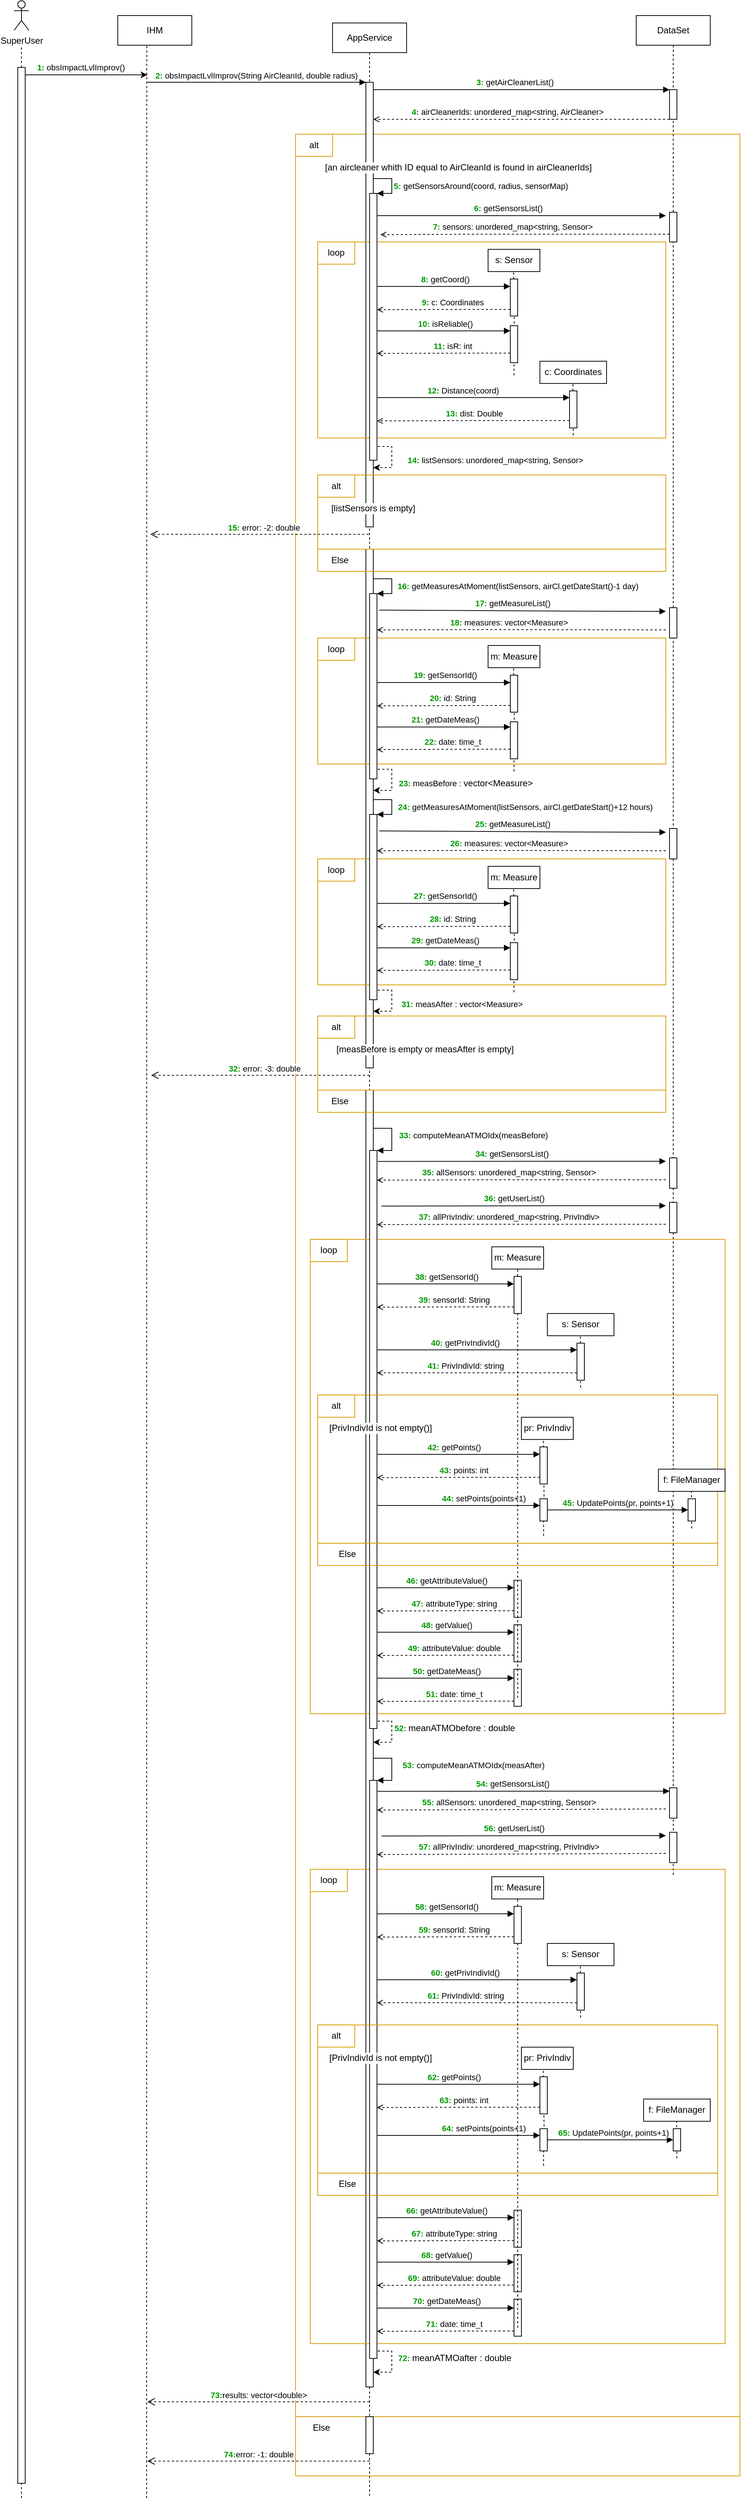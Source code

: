 <mxfile version="21.3.7" type="github">
  <diagram name="Page-1" id="I7RDIdogmaN5I8TK1vOo">
    <mxGraphModel dx="1554" dy="873" grid="1" gridSize="10" guides="1" tooltips="1" connect="1" arrows="1" fold="1" page="1" pageScale="1" pageWidth="1654" pageHeight="2336" math="0" shadow="0">
      <root>
        <mxCell id="0" />
        <mxCell id="1" parent="0" />
        <mxCell id="6RgdmFb3KORjzDSThxDD-9" value="" style="rounded=0;whiteSpace=wrap;html=1;fillColor=none;strokeColor=#d79b00;" parent="1" vertex="1">
          <mxGeometry x="460" y="199" width="600" height="3080" as="geometry" />
        </mxCell>
        <mxCell id="bnaxQuVBlEbO6aS_ppuL-77" value="DataSet" style="shape=umlLifeline;perimeter=lifelinePerimeter;whiteSpace=wrap;html=1;container=0;dropTarget=0;collapsible=0;recursiveResize=0;outlineConnect=0;portConstraint=eastwest;newEdgeStyle={&quot;edgeStyle&quot;:&quot;elbowEdgeStyle&quot;,&quot;elbow&quot;:&quot;vertical&quot;,&quot;curved&quot;:0,&quot;rounded&quot;:0};" parent="1" vertex="1">
          <mxGeometry x="920" y="39" width="100" height="2510" as="geometry" />
        </mxCell>
        <mxCell id="6RgdmFb3KORjzDSThxDD-109" value="" style="html=1;points=[];perimeter=orthogonalPerimeter;outlineConnect=0;targetShapes=umlLifeline;portConstraint=eastwest;newEdgeStyle={&quot;edgeStyle&quot;:&quot;elbowEdgeStyle&quot;,&quot;elbow&quot;:&quot;vertical&quot;,&quot;curved&quot;:0,&quot;rounded&quot;:0};" parent="bnaxQuVBlEbO6aS_ppuL-77" vertex="1">
          <mxGeometry x="45" y="799" width="10" height="41" as="geometry" />
        </mxCell>
        <mxCell id="6RgdmFb3KORjzDSThxDD-134" value="" style="html=1;points=[];perimeter=orthogonalPerimeter;outlineConnect=0;targetShapes=umlLifeline;portConstraint=eastwest;newEdgeStyle={&quot;edgeStyle&quot;:&quot;elbowEdgeStyle&quot;,&quot;elbow&quot;:&quot;vertical&quot;,&quot;curved&quot;:0,&quot;rounded&quot;:0};" parent="bnaxQuVBlEbO6aS_ppuL-77" vertex="1">
          <mxGeometry x="45" y="1097" width="10" height="41" as="geometry" />
        </mxCell>
        <mxCell id="6RgdmFb3KORjzDSThxDD-152" value="" style="html=1;points=[];perimeter=orthogonalPerimeter;outlineConnect=0;targetShapes=umlLifeline;portConstraint=eastwest;newEdgeStyle={&quot;edgeStyle&quot;:&quot;elbowEdgeStyle&quot;,&quot;elbow&quot;:&quot;vertical&quot;,&quot;curved&quot;:0,&quot;rounded&quot;:0};" parent="bnaxQuVBlEbO6aS_ppuL-77" vertex="1">
          <mxGeometry x="45" y="1541.45" width="10" height="41" as="geometry" />
        </mxCell>
        <mxCell id="6RgdmFb3KORjzDSThxDD-157" value="" style="html=1;points=[];perimeter=orthogonalPerimeter;outlineConnect=0;targetShapes=umlLifeline;portConstraint=eastwest;newEdgeStyle={&quot;edgeStyle&quot;:&quot;elbowEdgeStyle&quot;,&quot;elbow&quot;:&quot;vertical&quot;,&quot;curved&quot;:0,&quot;rounded&quot;:0};" parent="bnaxQuVBlEbO6aS_ppuL-77" vertex="1">
          <mxGeometry x="45" y="1601.45" width="10" height="41" as="geometry" />
        </mxCell>
        <mxCell id="6RgdmFb3KORjzDSThxDD-221" value="" style="html=1;points=[];perimeter=orthogonalPerimeter;outlineConnect=0;targetShapes=umlLifeline;portConstraint=eastwest;newEdgeStyle={&quot;edgeStyle&quot;:&quot;elbowEdgeStyle&quot;,&quot;elbow&quot;:&quot;vertical&quot;,&quot;curved&quot;:0,&quot;rounded&quot;:0};" parent="bnaxQuVBlEbO6aS_ppuL-77" vertex="1">
          <mxGeometry x="45" y="2391.45" width="10" height="41" as="geometry" />
        </mxCell>
        <mxCell id="bnaxQuVBlEbO6aS_ppuL-73" value="AppService" style="shape=umlLifeline;perimeter=lifelinePerimeter;whiteSpace=wrap;html=1;container=0;dropTarget=0;collapsible=0;recursiveResize=0;outlineConnect=0;portConstraint=eastwest;newEdgeStyle={&quot;edgeStyle&quot;:&quot;elbowEdgeStyle&quot;,&quot;elbow&quot;:&quot;vertical&quot;,&quot;curved&quot;:0,&quot;rounded&quot;:0};" parent="1" vertex="1">
          <mxGeometry x="510" y="49" width="100" height="3340" as="geometry" />
        </mxCell>
        <mxCell id="bnaxQuVBlEbO6aS_ppuL-74" value="" style="html=1;points=[];perimeter=orthogonalPerimeter;outlineConnect=0;targetShapes=umlLifeline;portConstraint=eastwest;newEdgeStyle={&quot;edgeStyle&quot;:&quot;elbowEdgeStyle&quot;,&quot;elbow&quot;:&quot;vertical&quot;,&quot;curved&quot;:0,&quot;rounded&quot;:0};" parent="bnaxQuVBlEbO6aS_ppuL-73" vertex="1">
          <mxGeometry x="45" y="80" width="10" height="600" as="geometry" />
        </mxCell>
        <mxCell id="6RgdmFb3KORjzDSThxDD-150" value="" style="html=1;points=[];perimeter=orthogonalPerimeter;outlineConnect=0;targetShapes=umlLifeline;portConstraint=eastwest;newEdgeStyle={&quot;edgeStyle&quot;:&quot;elbowEdgeStyle&quot;,&quot;elbow&quot;:&quot;vertical&quot;,&quot;curved&quot;:0,&quot;rounded&quot;:0};" parent="bnaxQuVBlEbO6aS_ppuL-73" vertex="1">
          <mxGeometry x="45" y="1440" width="10" height="1750" as="geometry" />
        </mxCell>
        <mxCell id="6RgdmFb3KORjzDSThxDD-151" value="" style="rounded=0;whiteSpace=wrap;html=1;fillColor=none;strokeColor=#d79b00;" parent="bnaxQuVBlEbO6aS_ppuL-73" vertex="1">
          <mxGeometry x="-30" y="1641.45" width="560" height="640" as="geometry" />
        </mxCell>
        <mxCell id="6RgdmFb3KORjzDSThxDD-153" value="" style="endArrow=block;html=1;rounded=0;endFill=1;exitX=1.096;exitY=0.019;exitDx=0;exitDy=0;exitPerimeter=0;" parent="bnaxQuVBlEbO6aS_ppuL-73" source="6RgdmFb3KORjzDSThxDD-162" edge="1">
          <mxGeometry width="50" height="50" relative="1" as="geometry">
            <mxPoint x="66" y="1536.45" as="sourcePoint" />
            <mxPoint x="450" y="1536" as="targetPoint" />
            <Array as="points">
              <mxPoint x="300" y="1536" />
            </Array>
          </mxGeometry>
        </mxCell>
        <mxCell id="6RgdmFb3KORjzDSThxDD-154" value="&lt;b style=&quot;border-color: var(--border-color); caret-color: rgb(0, 153, 0); color: rgb(0, 153, 0);&quot;&gt;34:&amp;nbsp;&lt;/b&gt;getSensorsList()" style="edgeLabel;html=1;align=center;verticalAlign=middle;resizable=0;points=[];" parent="6RgdmFb3KORjzDSThxDD-153" vertex="1" connectable="0">
          <mxGeometry x="-0.412" y="2" relative="1" as="geometry">
            <mxPoint x="66" y="-8" as="offset" />
          </mxGeometry>
        </mxCell>
        <mxCell id="6RgdmFb3KORjzDSThxDD-155" value="" style="endArrow=open;html=1;rounded=0;endFill=0;dashed=1;entryX=0.964;entryY=0.236;entryDx=0;entryDy=0;entryPerimeter=0;" parent="bnaxQuVBlEbO6aS_ppuL-73" edge="1">
          <mxGeometry width="50" height="50" relative="1" as="geometry">
            <mxPoint x="450" y="1561" as="sourcePoint" />
            <mxPoint x="60" y="1561.45" as="targetPoint" />
            <Array as="points">
              <mxPoint x="205" y="1561" />
            </Array>
          </mxGeometry>
        </mxCell>
        <mxCell id="6RgdmFb3KORjzDSThxDD-156" value="&lt;b style=&quot;border-color: var(--border-color); caret-color: rgb(0, 153, 0); color: rgb(0, 153, 0);&quot;&gt;35:&amp;nbsp;&lt;/b&gt;allSensors:&amp;nbsp;unordered_map&amp;lt;string, Sensor&amp;gt;" style="edgeLabel;html=1;align=center;verticalAlign=middle;resizable=0;points=[];" parent="6RgdmFb3KORjzDSThxDD-155" vertex="1" connectable="0">
          <mxGeometry x="0.279" y="1" relative="1" as="geometry">
            <mxPoint x="37" y="-11" as="offset" />
          </mxGeometry>
        </mxCell>
        <mxCell id="6RgdmFb3KORjzDSThxDD-158" value="" style="endArrow=block;html=1;rounded=0;endFill=1;exitX=1.6;exitY=0.187;exitDx=0;exitDy=0;exitPerimeter=0;" parent="bnaxQuVBlEbO6aS_ppuL-73" edge="1">
          <mxGeometry width="50" height="50" relative="1" as="geometry">
            <mxPoint x="66" y="1596.45" as="sourcePoint" />
            <mxPoint x="450" y="1596" as="targetPoint" />
            <Array as="points">
              <mxPoint x="300" y="1596" />
            </Array>
          </mxGeometry>
        </mxCell>
        <mxCell id="6RgdmFb3KORjzDSThxDD-159" value="&lt;b style=&quot;border-color: var(--border-color); caret-color: rgb(0, 153, 0); color: rgb(0, 153, 0);&quot;&gt;36:&amp;nbsp;&lt;/b&gt;getUserList()" style="edgeLabel;html=1;align=center;verticalAlign=middle;resizable=0;points=[];" parent="6RgdmFb3KORjzDSThxDD-158" vertex="1" connectable="0">
          <mxGeometry x="-0.412" y="2" relative="1" as="geometry">
            <mxPoint x="66" y="-8" as="offset" />
          </mxGeometry>
        </mxCell>
        <mxCell id="6RgdmFb3KORjzDSThxDD-160" value="" style="endArrow=open;html=1;rounded=0;endFill=0;dashed=1;entryX=0.964;entryY=0.236;entryDx=0;entryDy=0;entryPerimeter=0;" parent="bnaxQuVBlEbO6aS_ppuL-73" edge="1">
          <mxGeometry width="50" height="50" relative="1" as="geometry">
            <mxPoint x="450" y="1621" as="sourcePoint" />
            <mxPoint x="60" y="1621.45" as="targetPoint" />
            <Array as="points">
              <mxPoint x="205" y="1621" />
            </Array>
          </mxGeometry>
        </mxCell>
        <mxCell id="6RgdmFb3KORjzDSThxDD-161" value="&lt;b style=&quot;border-color: var(--border-color); caret-color: rgb(0, 153, 0); color: rgb(0, 153, 0);&quot;&gt;37:&amp;nbsp;&lt;/b&gt;allPrivIndiv:&amp;nbsp;unordered_map&amp;lt;string, PrivIndiv&amp;gt;" style="edgeLabel;html=1;align=center;verticalAlign=middle;resizable=0;points=[];" parent="6RgdmFb3KORjzDSThxDD-160" vertex="1" connectable="0">
          <mxGeometry x="0.279" y="1" relative="1" as="geometry">
            <mxPoint x="37" y="-11" as="offset" />
          </mxGeometry>
        </mxCell>
        <mxCell id="6RgdmFb3KORjzDSThxDD-162" value="" style="rounded=0;whiteSpace=wrap;html=1;" parent="bnaxQuVBlEbO6aS_ppuL-73" vertex="1">
          <mxGeometry x="50" y="1521.45" width="10" height="780" as="geometry" />
        </mxCell>
        <mxCell id="6RgdmFb3KORjzDSThxDD-163" value="" style="endArrow=block;html=1;rounded=0;endFill=1;entryX=1;entryY=0;entryDx=0;entryDy=0;" parent="bnaxQuVBlEbO6aS_ppuL-73" target="6RgdmFb3KORjzDSThxDD-162" edge="1">
          <mxGeometry width="50" height="50" relative="1" as="geometry">
            <mxPoint x="55" y="1491.45" as="sourcePoint" />
            <mxPoint x="61" y="1651.45" as="targetPoint" />
            <Array as="points">
              <mxPoint x="80" y="1491.45" />
              <mxPoint x="80" y="1521.45" />
            </Array>
          </mxGeometry>
        </mxCell>
        <mxCell id="6RgdmFb3KORjzDSThxDD-164" value="&lt;b style=&quot;border-color: var(--border-color); caret-color: rgb(0, 153, 0); color: rgb(0, 153, 0);&quot;&gt;33:&amp;nbsp;&lt;/b&gt;computeMeanATMOIdx(measBefore)" style="edgeLabel;html=1;align=center;verticalAlign=middle;resizable=0;points=[];" parent="6RgdmFb3KORjzDSThxDD-163" vertex="1" connectable="0">
          <mxGeometry x="0.018" y="2" relative="1" as="geometry">
            <mxPoint x="108" y="-4" as="offset" />
          </mxGeometry>
        </mxCell>
        <mxCell id="6RgdmFb3KORjzDSThxDD-165" value="loop" style="rounded=0;whiteSpace=wrap;html=1;fillColor=none;strokeColor=#d79b00;" parent="bnaxQuVBlEbO6aS_ppuL-73" vertex="1">
          <mxGeometry x="-30" y="1641.45" width="50" height="30" as="geometry" />
        </mxCell>
        <mxCell id="6RgdmFb3KORjzDSThxDD-166" value="m: Measure" style="rounded=0;whiteSpace=wrap;html=1;" parent="bnaxQuVBlEbO6aS_ppuL-73" vertex="1">
          <mxGeometry x="215" y="1651.45" width="70" height="30" as="geometry" />
        </mxCell>
        <mxCell id="6RgdmFb3KORjzDSThxDD-167" value="" style="endArrow=block;html=1;rounded=0;endFill=1;" parent="bnaxQuVBlEbO6aS_ppuL-73" target="6RgdmFb3KORjzDSThxDD-201" edge="1">
          <mxGeometry width="50" height="50" relative="1" as="geometry">
            <mxPoint x="60" y="1701.45" as="sourcePoint" />
            <mxPoint x="230" y="1701.45" as="targetPoint" />
            <Array as="points">
              <mxPoint x="100" y="1701.45" />
            </Array>
          </mxGeometry>
        </mxCell>
        <mxCell id="6RgdmFb3KORjzDSThxDD-168" value="&lt;b style=&quot;border-color: var(--border-color); caret-color: rgb(0, 153, 0); color: rgb(0, 153, 0);&quot;&gt;38:&amp;nbsp;&lt;/b&gt;getSensorId()" style="edgeLabel;html=1;align=center;verticalAlign=middle;resizable=0;points=[];" parent="6RgdmFb3KORjzDSThxDD-167" vertex="1" connectable="0">
          <mxGeometry x="-0.412" y="2" relative="1" as="geometry">
            <mxPoint x="39" y="-8" as="offset" />
          </mxGeometry>
        </mxCell>
        <mxCell id="6RgdmFb3KORjzDSThxDD-169" value="" style="endArrow=none;dashed=1;html=1;rounded=0;exitX=0.5;exitY=0.714;exitDx=0;exitDy=0;exitPerimeter=0;entryX=0.5;entryY=1;entryDx=0;entryDy=0;entryPerimeter=0;" parent="bnaxQuVBlEbO6aS_ppuL-73" source="6RgdmFb3KORjzDSThxDD-201" target="6RgdmFb3KORjzDSThxDD-166" edge="1">
          <mxGeometry width="50" height="50" relative="1" as="geometry">
            <mxPoint x="246" y="1775.45" as="sourcePoint" />
            <mxPoint x="244.55" y="1681.45" as="targetPoint" />
          </mxGeometry>
        </mxCell>
        <mxCell id="6RgdmFb3KORjzDSThxDD-170" value="" style="endArrow=open;html=1;rounded=0;endFill=0;dashed=1;entryX=1.055;entryY=0.269;entryDx=0;entryDy=0;entryPerimeter=0;" parent="bnaxQuVBlEbO6aS_ppuL-73" source="6RgdmFb3KORjzDSThxDD-201" edge="1">
          <mxGeometry width="50" height="50" relative="1" as="geometry">
            <mxPoint x="240" y="1721.45" as="sourcePoint" />
            <mxPoint x="60" y="1732.9" as="targetPoint" />
            <Array as="points">
              <mxPoint x="200" y="1732.45" />
            </Array>
          </mxGeometry>
        </mxCell>
        <mxCell id="6RgdmFb3KORjzDSThxDD-171" value="&lt;b style=&quot;border-color: var(--border-color); caret-color: rgb(0, 153, 0); color: rgb(0, 153, 0);&quot;&gt;39:&amp;nbsp;&lt;/b&gt;sensorId:&amp;nbsp;String" style="edgeLabel;html=1;align=center;verticalAlign=middle;resizable=0;points=[];" parent="6RgdmFb3KORjzDSThxDD-170" vertex="1" connectable="0">
          <mxGeometry x="0.279" y="1" relative="1" as="geometry">
            <mxPoint x="37" y="-11" as="offset" />
          </mxGeometry>
        </mxCell>
        <mxCell id="6RgdmFb3KORjzDSThxDD-172" value="s: Sensor" style="rounded=0;whiteSpace=wrap;html=1;" parent="bnaxQuVBlEbO6aS_ppuL-73" vertex="1">
          <mxGeometry x="290" y="1741.45" width="90" height="30" as="geometry" />
        </mxCell>
        <mxCell id="6RgdmFb3KORjzDSThxDD-173" value="" style="endArrow=none;dashed=1;html=1;rounded=0;" parent="bnaxQuVBlEbO6aS_ppuL-73" edge="1">
          <mxGeometry width="50" height="50" relative="1" as="geometry">
            <mxPoint x="335" y="1841.45" as="sourcePoint" />
            <mxPoint x="334.55" y="1771.45" as="targetPoint" />
          </mxGeometry>
        </mxCell>
        <mxCell id="6RgdmFb3KORjzDSThxDD-174" value="" style="html=1;points=[];perimeter=orthogonalPerimeter;outlineConnect=0;targetShapes=umlLifeline;portConstraint=eastwest;newEdgeStyle={&quot;edgeStyle&quot;:&quot;elbowEdgeStyle&quot;,&quot;elbow&quot;:&quot;vertical&quot;,&quot;curved&quot;:0,&quot;rounded&quot;:0};" parent="bnaxQuVBlEbO6aS_ppuL-73" vertex="1">
          <mxGeometry x="330" y="1781.45" width="10" height="50" as="geometry" />
        </mxCell>
        <mxCell id="6RgdmFb3KORjzDSThxDD-175" value="" style="endArrow=block;html=1;rounded=0;endFill=1;" parent="bnaxQuVBlEbO6aS_ppuL-73" target="6RgdmFb3KORjzDSThxDD-174" edge="1">
          <mxGeometry width="50" height="50" relative="1" as="geometry">
            <mxPoint x="60" y="1790.45" as="sourcePoint" />
            <mxPoint x="250" y="1790.5" as="targetPoint" />
            <Array as="points">
              <mxPoint x="110" y="1790.5" />
            </Array>
          </mxGeometry>
        </mxCell>
        <mxCell id="6RgdmFb3KORjzDSThxDD-176" value="&lt;b style=&quot;border-color: var(--border-color); caret-color: rgb(0, 153, 0); color: rgb(0, 153, 0);&quot;&gt;40:&amp;nbsp;&lt;/b&gt;getPrivIndivId()" style="edgeLabel;html=1;align=center;verticalAlign=middle;resizable=0;points=[];" parent="6RgdmFb3KORjzDSThxDD-175" vertex="1" connectable="0">
          <mxGeometry x="-0.412" y="2" relative="1" as="geometry">
            <mxPoint x="39" y="-8" as="offset" />
          </mxGeometry>
        </mxCell>
        <mxCell id="6RgdmFb3KORjzDSThxDD-177" value="" style="endArrow=open;html=1;rounded=0;endFill=0;dashed=1;" parent="bnaxQuVBlEbO6aS_ppuL-73" source="6RgdmFb3KORjzDSThxDD-174" edge="1">
          <mxGeometry width="50" height="50" relative="1" as="geometry">
            <mxPoint x="250" y="1821.5" as="sourcePoint" />
            <mxPoint x="60" y="1821.45" as="targetPoint" />
            <Array as="points">
              <mxPoint x="210" y="1821.5" />
            </Array>
          </mxGeometry>
        </mxCell>
        <mxCell id="6RgdmFb3KORjzDSThxDD-178" value="&lt;b style=&quot;border-color: var(--border-color); caret-color: rgb(0, 153, 0); color: rgb(0, 153, 0);&quot;&gt;41:&amp;nbsp;&lt;/b&gt;PrivIndivId: string&amp;nbsp;" style="edgeLabel;html=1;align=center;verticalAlign=middle;resizable=0;points=[];" parent="6RgdmFb3KORjzDSThxDD-177" vertex="1" connectable="0">
          <mxGeometry x="0.279" y="1" relative="1" as="geometry">
            <mxPoint x="23" y="-11" as="offset" />
          </mxGeometry>
        </mxCell>
        <mxCell id="6RgdmFb3KORjzDSThxDD-179" value="" style="rounded=0;whiteSpace=wrap;html=1;fillColor=none;strokeColor=#d79b00;" parent="bnaxQuVBlEbO6aS_ppuL-73" vertex="1">
          <mxGeometry x="-20" y="1851.45" width="540" height="200" as="geometry" />
        </mxCell>
        <mxCell id="6RgdmFb3KORjzDSThxDD-180" value="alt" style="rounded=0;whiteSpace=wrap;html=1;fillColor=none;strokeColor=#d79b00;" parent="bnaxQuVBlEbO6aS_ppuL-73" vertex="1">
          <mxGeometry x="-20" y="1851.45" width="50" height="30" as="geometry" />
        </mxCell>
        <mxCell id="6RgdmFb3KORjzDSThxDD-181" value="[PrivIndivId is not empty()]" style="text;html=1;strokeColor=none;fillColor=none;align=center;verticalAlign=middle;whiteSpace=wrap;rounded=0;labelBackgroundColor=default;" parent="bnaxQuVBlEbO6aS_ppuL-73" vertex="1">
          <mxGeometry x="-10" y="1881.45" width="150" height="30" as="geometry" />
        </mxCell>
        <mxCell id="6RgdmFb3KORjzDSThxDD-182" value="pr: PrivIndiv" style="rounded=0;whiteSpace=wrap;html=1;" parent="bnaxQuVBlEbO6aS_ppuL-73" vertex="1">
          <mxGeometry x="255" y="1881.45" width="70" height="30" as="geometry" />
        </mxCell>
        <mxCell id="6RgdmFb3KORjzDSThxDD-183" value="" style="endArrow=block;html=1;rounded=0;endFill=1;" parent="bnaxQuVBlEbO6aS_ppuL-73" target="6RgdmFb3KORjzDSThxDD-186" edge="1">
          <mxGeometry width="50" height="50" relative="1" as="geometry">
            <mxPoint x="60" y="1931.45" as="sourcePoint" />
            <mxPoint x="230" y="1931.45" as="targetPoint" />
            <Array as="points">
              <mxPoint x="100" y="1931.45" />
            </Array>
          </mxGeometry>
        </mxCell>
        <mxCell id="6RgdmFb3KORjzDSThxDD-184" value="&lt;b style=&quot;border-color: var(--border-color); caret-color: rgb(0, 153, 0); color: rgb(0, 153, 0);&quot;&gt;42:&amp;nbsp;&lt;/b&gt;getPoints()" style="edgeLabel;html=1;align=center;verticalAlign=middle;resizable=0;points=[];" parent="6RgdmFb3KORjzDSThxDD-183" vertex="1" connectable="0">
          <mxGeometry x="-0.412" y="2" relative="1" as="geometry">
            <mxPoint x="39" y="-8" as="offset" />
          </mxGeometry>
        </mxCell>
        <mxCell id="6RgdmFb3KORjzDSThxDD-185" value="" style="endArrow=none;dashed=1;html=1;rounded=0;exitX=0.601;exitY=0.897;exitDx=0;exitDy=0;exitPerimeter=0;" parent="bnaxQuVBlEbO6aS_ppuL-73" source="6RgdmFb3KORjzDSThxDD-190" edge="1">
          <mxGeometry width="50" height="50" relative="1" as="geometry">
            <mxPoint x="285" y="2051.45" as="sourcePoint" />
            <mxPoint x="284.55" y="1911.45" as="targetPoint" />
          </mxGeometry>
        </mxCell>
        <mxCell id="6RgdmFb3KORjzDSThxDD-186" value="" style="html=1;points=[];perimeter=orthogonalPerimeter;outlineConnect=0;targetShapes=umlLifeline;portConstraint=eastwest;newEdgeStyle={&quot;edgeStyle&quot;:&quot;elbowEdgeStyle&quot;,&quot;elbow&quot;:&quot;vertical&quot;,&quot;curved&quot;:0,&quot;rounded&quot;:0};" parent="bnaxQuVBlEbO6aS_ppuL-73" vertex="1">
          <mxGeometry x="280" y="1921.45" width="10" height="50" as="geometry" />
        </mxCell>
        <mxCell id="6RgdmFb3KORjzDSThxDD-187" value="" style="endArrow=open;html=1;rounded=0;endFill=0;dashed=1;entryX=1.055;entryY=0.269;entryDx=0;entryDy=0;entryPerimeter=0;" parent="bnaxQuVBlEbO6aS_ppuL-73" source="6RgdmFb3KORjzDSThxDD-186" edge="1">
          <mxGeometry width="50" height="50" relative="1" as="geometry">
            <mxPoint x="240" y="1951.45" as="sourcePoint" />
            <mxPoint x="60" y="1962.9" as="targetPoint" />
            <Array as="points">
              <mxPoint x="200" y="1962.45" />
            </Array>
          </mxGeometry>
        </mxCell>
        <mxCell id="6RgdmFb3KORjzDSThxDD-188" value="&lt;b style=&quot;border-color: var(--border-color); caret-color: rgb(0, 153, 0); color: rgb(0, 153, 0);&quot;&gt;43:&amp;nbsp;&lt;/b&gt;points:&amp;nbsp;int" style="edgeLabel;html=1;align=center;verticalAlign=middle;resizable=0;points=[];" parent="6RgdmFb3KORjzDSThxDD-187" vertex="1" connectable="0">
          <mxGeometry x="0.279" y="1" relative="1" as="geometry">
            <mxPoint x="37" y="-11" as="offset" />
          </mxGeometry>
        </mxCell>
        <mxCell id="6RgdmFb3KORjzDSThxDD-189" value="" style="endArrow=none;dashed=1;html=1;rounded=0;" parent="bnaxQuVBlEbO6aS_ppuL-73" target="6RgdmFb3KORjzDSThxDD-190" edge="1">
          <mxGeometry width="50" height="50" relative="1" as="geometry">
            <mxPoint x="285" y="2041.45" as="sourcePoint" />
            <mxPoint x="284.55" y="1911.45" as="targetPoint" />
          </mxGeometry>
        </mxCell>
        <mxCell id="6RgdmFb3KORjzDSThxDD-190" value="" style="html=1;points=[];perimeter=orthogonalPerimeter;outlineConnect=0;targetShapes=umlLifeline;portConstraint=eastwest;newEdgeStyle={&quot;edgeStyle&quot;:&quot;elbowEdgeStyle&quot;,&quot;elbow&quot;:&quot;vertical&quot;,&quot;curved&quot;:0,&quot;rounded&quot;:0};" parent="bnaxQuVBlEbO6aS_ppuL-73" vertex="1">
          <mxGeometry x="280" y="1991.45" width="10" height="30" as="geometry" />
        </mxCell>
        <mxCell id="6RgdmFb3KORjzDSThxDD-191" value="" style="endArrow=block;html=1;rounded=0;endFill=1;" parent="bnaxQuVBlEbO6aS_ppuL-73" target="6RgdmFb3KORjzDSThxDD-190" edge="1">
          <mxGeometry width="50" height="50" relative="1" as="geometry">
            <mxPoint x="60" y="2000.5" as="sourcePoint" />
            <mxPoint x="240" y="2000.5" as="targetPoint" />
            <Array as="points">
              <mxPoint x="100" y="2000.5" />
            </Array>
          </mxGeometry>
        </mxCell>
        <mxCell id="6RgdmFb3KORjzDSThxDD-192" value="&lt;b style=&quot;border-color: var(--border-color); caret-color: rgb(0, 153, 0); color: rgb(0, 153, 0);&quot;&gt;44:&amp;nbsp;&lt;/b&gt;&lt;span style=&quot;border-color: var(--border-color); caret-color: rgb(0, 153, 0);&quot;&gt;setPoints&lt;/span&gt;(points+1)" style="edgeLabel;html=1;align=center;verticalAlign=middle;resizable=0;points=[];" parent="6RgdmFb3KORjzDSThxDD-191" vertex="1" connectable="0">
          <mxGeometry x="-0.412" y="2" relative="1" as="geometry">
            <mxPoint x="79" y="-8" as="offset" />
          </mxGeometry>
        </mxCell>
        <mxCell id="6RgdmFb3KORjzDSThxDD-198" value="" style="rounded=0;whiteSpace=wrap;html=1;fillColor=none;strokeColor=#d79b00;" parent="bnaxQuVBlEbO6aS_ppuL-73" vertex="1">
          <mxGeometry x="-20" y="2051.45" width="540" height="30" as="geometry" />
        </mxCell>
        <mxCell id="6RgdmFb3KORjzDSThxDD-199" value="Else" style="text;html=1;strokeColor=none;fillColor=none;align=center;verticalAlign=middle;whiteSpace=wrap;rounded=0;labelBackgroundColor=default;" parent="bnaxQuVBlEbO6aS_ppuL-73" vertex="1">
          <mxGeometry x="-10" y="2051.45" width="60" height="30" as="geometry" />
        </mxCell>
        <mxCell id="6RgdmFb3KORjzDSThxDD-201" value="" style="html=1;points=[];perimeter=orthogonalPerimeter;outlineConnect=0;targetShapes=umlLifeline;portConstraint=eastwest;newEdgeStyle={&quot;edgeStyle&quot;:&quot;elbowEdgeStyle&quot;,&quot;elbow&quot;:&quot;vertical&quot;,&quot;curved&quot;:0,&quot;rounded&quot;:0};" parent="bnaxQuVBlEbO6aS_ppuL-73" vertex="1">
          <mxGeometry x="245" y="1691.45" width="10" height="50" as="geometry" />
        </mxCell>
        <mxCell id="6RgdmFb3KORjzDSThxDD-202" value="" style="endArrow=block;html=1;rounded=0;endFill=1;" parent="bnaxQuVBlEbO6aS_ppuL-73" target="6RgdmFb3KORjzDSThxDD-206" edge="1">
          <mxGeometry width="50" height="50" relative="1" as="geometry">
            <mxPoint x="60" y="2111.45" as="sourcePoint" />
            <mxPoint x="230" y="2111.45" as="targetPoint" />
            <Array as="points">
              <mxPoint x="100" y="2111.45" />
            </Array>
          </mxGeometry>
        </mxCell>
        <mxCell id="6RgdmFb3KORjzDSThxDD-203" value="&lt;b style=&quot;border-color: var(--border-color); caret-color: rgb(0, 153, 0); color: rgb(0, 153, 0);&quot;&gt;46:&amp;nbsp;&lt;/b&gt;getAttributeValue()" style="edgeLabel;html=1;align=center;verticalAlign=middle;resizable=0;points=[];" parent="6RgdmFb3KORjzDSThxDD-202" vertex="1" connectable="0">
          <mxGeometry x="-0.412" y="2" relative="1" as="geometry">
            <mxPoint x="39" y="-8" as="offset" />
          </mxGeometry>
        </mxCell>
        <mxCell id="6RgdmFb3KORjzDSThxDD-204" value="" style="endArrow=open;html=1;rounded=0;endFill=0;dashed=1;entryX=1.055;entryY=0.269;entryDx=0;entryDy=0;entryPerimeter=0;" parent="bnaxQuVBlEbO6aS_ppuL-73" source="6RgdmFb3KORjzDSThxDD-206" edge="1">
          <mxGeometry width="50" height="50" relative="1" as="geometry">
            <mxPoint x="240" y="2131.45" as="sourcePoint" />
            <mxPoint x="60" y="2142.9" as="targetPoint" />
            <Array as="points">
              <mxPoint x="200" y="2142.45" />
            </Array>
          </mxGeometry>
        </mxCell>
        <mxCell id="6RgdmFb3KORjzDSThxDD-205" value="&lt;b style=&quot;border-color: var(--border-color); caret-color: rgb(0, 153, 0); color: rgb(0, 153, 0);&quot;&gt;47:&amp;nbsp;&lt;/b&gt;attributeType:&amp;nbsp;string" style="edgeLabel;html=1;align=center;verticalAlign=middle;resizable=0;points=[];" parent="6RgdmFb3KORjzDSThxDD-204" vertex="1" connectable="0">
          <mxGeometry x="0.279" y="1" relative="1" as="geometry">
            <mxPoint x="37" y="-11" as="offset" />
          </mxGeometry>
        </mxCell>
        <mxCell id="6RgdmFb3KORjzDSThxDD-206" value="" style="html=1;points=[];perimeter=orthogonalPerimeter;outlineConnect=0;targetShapes=umlLifeline;portConstraint=eastwest;newEdgeStyle={&quot;edgeStyle&quot;:&quot;elbowEdgeStyle&quot;,&quot;elbow&quot;:&quot;vertical&quot;,&quot;curved&quot;:0,&quot;rounded&quot;:0};" parent="bnaxQuVBlEbO6aS_ppuL-73" vertex="1">
          <mxGeometry x="245" y="2101.45" width="10" height="50" as="geometry" />
        </mxCell>
        <mxCell id="6RgdmFb3KORjzDSThxDD-207" value="" style="endArrow=block;html=1;rounded=0;endFill=1;" parent="bnaxQuVBlEbO6aS_ppuL-73" target="6RgdmFb3KORjzDSThxDD-211" edge="1">
          <mxGeometry width="50" height="50" relative="1" as="geometry">
            <mxPoint x="60" y="2171.45" as="sourcePoint" />
            <mxPoint x="230" y="2171.45" as="targetPoint" />
            <Array as="points">
              <mxPoint x="100" y="2171.45" />
            </Array>
          </mxGeometry>
        </mxCell>
        <mxCell id="6RgdmFb3KORjzDSThxDD-208" value="&lt;b style=&quot;border-color: var(--border-color); caret-color: rgb(0, 153, 0); color: rgb(0, 153, 0);&quot;&gt;48:&amp;nbsp;&lt;/b&gt;getValue()" style="edgeLabel;html=1;align=center;verticalAlign=middle;resizable=0;points=[];" parent="6RgdmFb3KORjzDSThxDD-207" vertex="1" connectable="0">
          <mxGeometry x="-0.412" y="2" relative="1" as="geometry">
            <mxPoint x="39" y="-8" as="offset" />
          </mxGeometry>
        </mxCell>
        <mxCell id="6RgdmFb3KORjzDSThxDD-209" value="" style="endArrow=open;html=1;rounded=0;endFill=0;dashed=1;entryX=1.055;entryY=0.269;entryDx=0;entryDy=0;entryPerimeter=0;" parent="bnaxQuVBlEbO6aS_ppuL-73" source="6RgdmFb3KORjzDSThxDD-211" edge="1">
          <mxGeometry width="50" height="50" relative="1" as="geometry">
            <mxPoint x="240" y="2191.45" as="sourcePoint" />
            <mxPoint x="60" y="2202.9" as="targetPoint" />
            <Array as="points">
              <mxPoint x="200" y="2202.45" />
            </Array>
          </mxGeometry>
        </mxCell>
        <mxCell id="6RgdmFb3KORjzDSThxDD-210" value="&lt;b style=&quot;border-color: var(--border-color); caret-color: rgb(0, 153, 0); color: rgb(0, 153, 0);&quot;&gt;49:&amp;nbsp;&lt;/b&gt;attributeValue:&amp;nbsp;double" style="edgeLabel;html=1;align=center;verticalAlign=middle;resizable=0;points=[];" parent="6RgdmFb3KORjzDSThxDD-209" vertex="1" connectable="0">
          <mxGeometry x="0.279" y="1" relative="1" as="geometry">
            <mxPoint x="37" y="-11" as="offset" />
          </mxGeometry>
        </mxCell>
        <mxCell id="6RgdmFb3KORjzDSThxDD-211" value="" style="html=1;points=[];perimeter=orthogonalPerimeter;outlineConnect=0;targetShapes=umlLifeline;portConstraint=eastwest;newEdgeStyle={&quot;edgeStyle&quot;:&quot;elbowEdgeStyle&quot;,&quot;elbow&quot;:&quot;vertical&quot;,&quot;curved&quot;:0,&quot;rounded&quot;:0};" parent="bnaxQuVBlEbO6aS_ppuL-73" vertex="1">
          <mxGeometry x="245" y="2161.45" width="10" height="50" as="geometry" />
        </mxCell>
        <mxCell id="6RgdmFb3KORjzDSThxDD-212" value="" style="endArrow=none;dashed=1;html=1;rounded=0;exitX=0.5;exitY=0.774;exitDx=0;exitDy=0;exitPerimeter=0;entryX=0.5;entryY=1;entryDx=0;entryDy=0;entryPerimeter=0;" parent="bnaxQuVBlEbO6aS_ppuL-73" source="6RgdmFb3KORjzDSThxDD-151" target="6RgdmFb3KORjzDSThxDD-213" edge="1">
          <mxGeometry width="50" height="50" relative="1" as="geometry">
            <mxPoint x="250" y="2291.45" as="sourcePoint" />
            <mxPoint x="250" y="1741.45" as="targetPoint" />
          </mxGeometry>
        </mxCell>
        <mxCell id="6RgdmFb3KORjzDSThxDD-213" value="" style="html=1;points=[];perimeter=orthogonalPerimeter;outlineConnect=0;targetShapes=umlLifeline;portConstraint=eastwest;newEdgeStyle={&quot;edgeStyle&quot;:&quot;elbowEdgeStyle&quot;,&quot;elbow&quot;:&quot;vertical&quot;,&quot;curved&quot;:0,&quot;rounded&quot;:0};" parent="bnaxQuVBlEbO6aS_ppuL-73" vertex="1">
          <mxGeometry x="245" y="2221.45" width="10" height="50" as="geometry" />
        </mxCell>
        <mxCell id="6RgdmFb3KORjzDSThxDD-200" value="" style="endArrow=none;dashed=1;html=1;rounded=0;exitX=0.5;exitY=0.774;exitDx=0;exitDy=0;exitPerimeter=0;entryX=0.5;entryY=1;entryDx=0;entryDy=0;entryPerimeter=0;" parent="bnaxQuVBlEbO6aS_ppuL-73" source="6RgdmFb3KORjzDSThxDD-213" target="6RgdmFb3KORjzDSThxDD-201" edge="1">
          <mxGeometry width="50" height="50" relative="1" as="geometry">
            <mxPoint x="250" y="2241.45" as="sourcePoint" />
            <mxPoint x="250" y="1681.45" as="targetPoint" />
          </mxGeometry>
        </mxCell>
        <mxCell id="6RgdmFb3KORjzDSThxDD-214" value="" style="endArrow=block;html=1;rounded=0;endFill=1;" parent="bnaxQuVBlEbO6aS_ppuL-73" edge="1">
          <mxGeometry width="50" height="50" relative="1" as="geometry">
            <mxPoint x="60" y="2233.45" as="sourcePoint" />
            <mxPoint x="245" y="2233.45" as="targetPoint" />
            <Array as="points">
              <mxPoint x="100" y="2233.45" />
            </Array>
          </mxGeometry>
        </mxCell>
        <mxCell id="6RgdmFb3KORjzDSThxDD-215" value="&lt;b style=&quot;border-color: var(--border-color); caret-color: rgb(0, 153, 0); color: rgb(0, 153, 0);&quot;&gt;50:&amp;nbsp;&lt;/b&gt;getDateMeas()" style="edgeLabel;html=1;align=center;verticalAlign=middle;resizable=0;points=[];" parent="6RgdmFb3KORjzDSThxDD-214" vertex="1" connectable="0">
          <mxGeometry x="-0.412" y="2" relative="1" as="geometry">
            <mxPoint x="39" y="-8" as="offset" />
          </mxGeometry>
        </mxCell>
        <mxCell id="6RgdmFb3KORjzDSThxDD-216" value="" style="endArrow=open;html=1;rounded=0;endFill=0;dashed=1;entryX=1.055;entryY=0.269;entryDx=0;entryDy=0;entryPerimeter=0;" parent="bnaxQuVBlEbO6aS_ppuL-73" edge="1">
          <mxGeometry width="50" height="50" relative="1" as="geometry">
            <mxPoint x="245" y="2264.45" as="sourcePoint" />
            <mxPoint x="60" y="2264.9" as="targetPoint" />
            <Array as="points">
              <mxPoint x="200" y="2264.45" />
            </Array>
          </mxGeometry>
        </mxCell>
        <mxCell id="6RgdmFb3KORjzDSThxDD-217" value="&lt;b style=&quot;border-color: var(--border-color); caret-color: rgb(0, 153, 0); color: rgb(0, 153, 0);&quot;&gt;51: &lt;/b&gt;&lt;span style=&quot;border-color: var(--border-color); caret-color: rgb(0, 153, 0);&quot;&gt;date&lt;/span&gt;:&amp;nbsp;time_t" style="edgeLabel;html=1;align=center;verticalAlign=middle;resizable=0;points=[];" parent="6RgdmFb3KORjzDSThxDD-216" vertex="1" connectable="0">
          <mxGeometry x="0.279" y="1" relative="1" as="geometry">
            <mxPoint x="37" y="-11" as="offset" />
          </mxGeometry>
        </mxCell>
        <mxCell id="6RgdmFb3KORjzDSThxDD-218" value="" style="endArrow=classic;dashed=1;html=1;rounded=0;exitX=1.112;exitY=0.989;exitDx=0;exitDy=0;exitPerimeter=0;startArrow=none;startFill=0;endFill=1;" parent="bnaxQuVBlEbO6aS_ppuL-73" edge="1">
          <mxGeometry width="50" height="50" relative="1" as="geometry">
            <mxPoint x="61.12" y="2291.49" as="sourcePoint" />
            <mxPoint x="55" y="2320" as="targetPoint" />
            <Array as="points">
              <mxPoint x="80" y="2291.45" />
              <mxPoint x="80" y="2320" />
            </Array>
          </mxGeometry>
        </mxCell>
        <mxCell id="6RgdmFb3KORjzDSThxDD-219" value="&lt;font style=&quot;&quot;&gt;&lt;b style=&quot;font-size: 11px; border-color: var(--border-color); caret-color: rgb(0, 153, 0); color: rgb(0, 153, 0);&quot;&gt;52:&lt;/b&gt;&lt;span style=&quot;border-color: var(--border-color);&quot;&gt;&lt;span style=&quot;caret-color: rgb(0, 153, 0); font-size: 11px;&quot;&gt;&amp;nbsp;&lt;/span&gt;&lt;font style=&quot;background-color: initial;&quot;&gt;&lt;span style=&quot;border-color: var(--border-color);&quot;&gt;meanATMObefore&amp;nbsp;: &lt;span style=&quot;caret-color: rgb(0, 153, 0);&quot;&gt;double&lt;/span&gt;&lt;/span&gt;&lt;/font&gt;&lt;br&gt;&lt;/span&gt;&lt;/font&gt;" style="text;html=1;strokeColor=none;fillColor=none;align=center;verticalAlign=middle;whiteSpace=wrap;rounded=0;" parent="bnaxQuVBlEbO6aS_ppuL-73" vertex="1">
          <mxGeometry x="80" y="2291.45" width="170" height="20" as="geometry" />
        </mxCell>
        <mxCell id="bnaxQuVBlEbO6aS_ppuL-75" value="&lt;font color=&quot;#009900&quot; style=&quot;border-color: var(--border-color); caret-color: rgb(0, 153, 0);&quot;&gt;&lt;b&gt;2:&lt;/b&gt;&lt;/font&gt;&lt;font style=&quot;border-color: var(--border-color);&quot; color=&quot;#99ff99&quot;&gt;&amp;nbsp;&lt;/font&gt;obsImpactLvlImprov(String AirCleanId, double radius)" style="html=1;verticalAlign=bottom;endArrow=block;edgeStyle=elbowEdgeStyle;elbow=vertical;curved=0;rounded=0;" parent="1" target="bnaxQuVBlEbO6aS_ppuL-74" edge="1">
          <mxGeometry x="-0.004" relative="1" as="geometry">
            <mxPoint x="260" y="129" as="sourcePoint" />
            <Array as="points">
              <mxPoint x="280" y="129" />
            </Array>
            <mxPoint as="offset" />
          </mxGeometry>
        </mxCell>
        <mxCell id="bnaxQuVBlEbO6aS_ppuL-76" value="&lt;b style=&quot;border-color: var(--border-color); caret-color: rgb(0, 153, 0); color: rgb(0, 153, 0);&quot;&gt;74:&lt;/b&gt;error: -1: double" style="html=1;verticalAlign=bottom;endArrow=open;dashed=1;endSize=8;edgeStyle=elbowEdgeStyle;elbow=vertical;curved=0;rounded=0;" parent="1" edge="1">
          <mxGeometry relative="1" as="geometry">
            <mxPoint x="260" y="3339" as="targetPoint" />
            <Array as="points">
              <mxPoint x="520" y="3339" />
              <mxPoint x="620" y="3349" />
              <mxPoint x="540" y="2639" />
              <mxPoint x="520" y="2209" />
              <mxPoint x="430" y="2209" />
              <mxPoint x="660" y="1679" />
              <mxPoint x="650" y="1409" />
              <mxPoint x="720" y="1339" />
              <mxPoint x="630" y="1299" />
              <mxPoint x="670" y="1279" />
              <mxPoint x="530" y="1239" />
            </Array>
            <mxPoint as="offset" />
            <mxPoint x="560" y="3339" as="sourcePoint" />
          </mxGeometry>
        </mxCell>
        <mxCell id="bnaxQuVBlEbO6aS_ppuL-79" value="" style="endArrow=none;dashed=1;html=1;rounded=0;entryX=0.392;entryY=0.988;entryDx=0;entryDy=0;entryPerimeter=0;" parent="1" target="dd82vBp2u2Hz8set7wCo-5" edge="1">
          <mxGeometry width="50" height="50" relative="1" as="geometry">
            <mxPoint x="259" y="3389" as="sourcePoint" />
            <mxPoint x="259.6" y="108" as="targetPoint" />
          </mxGeometry>
        </mxCell>
        <mxCell id="dd82vBp2u2Hz8set7wCo-1" value="SuperUser" style="shape=umlActor;verticalLabelPosition=bottom;verticalAlign=top;html=1;outlineConnect=0;" parent="1" vertex="1">
          <mxGeometry x="80" y="19" width="20" height="40" as="geometry" />
        </mxCell>
        <mxCell id="dd82vBp2u2Hz8set7wCo-2" value="" style="endArrow=none;dashed=1;html=1;rounded=0;" parent="1" source="dd82vBp2u2Hz8set7wCo-4" edge="1">
          <mxGeometry width="50" height="50" relative="1" as="geometry">
            <mxPoint x="90" y="369" as="sourcePoint" />
            <mxPoint x="90" y="79" as="targetPoint" />
          </mxGeometry>
        </mxCell>
        <mxCell id="dd82vBp2u2Hz8set7wCo-3" value="" style="endArrow=none;dashed=1;html=1;rounded=0;" parent="1" target="dd82vBp2u2Hz8set7wCo-4" edge="1">
          <mxGeometry width="50" height="50" relative="1" as="geometry">
            <mxPoint x="90" y="3389" as="sourcePoint" />
            <mxPoint x="89.6" y="116" as="targetPoint" />
          </mxGeometry>
        </mxCell>
        <mxCell id="dd82vBp2u2Hz8set7wCo-4" value="" style="rounded=0;whiteSpace=wrap;html=1;" parent="1" vertex="1">
          <mxGeometry x="85" y="109" width="10" height="3260" as="geometry" />
        </mxCell>
        <mxCell id="dd82vBp2u2Hz8set7wCo-5" value="IHM" style="rounded=0;whiteSpace=wrap;html=1;" parent="1" vertex="1">
          <mxGeometry x="220" y="39" width="100" height="40" as="geometry" />
        </mxCell>
        <mxCell id="dd82vBp2u2Hz8set7wCo-7" value="" style="endArrow=classic;html=1;rounded=0;" parent="1" edge="1">
          <mxGeometry width="50" height="50" relative="1" as="geometry">
            <mxPoint x="95" y="119" as="sourcePoint" />
            <mxPoint x="260" y="119" as="targetPoint" />
          </mxGeometry>
        </mxCell>
        <mxCell id="dd82vBp2u2Hz8set7wCo-9" value="&lt;b style=&quot;border-color: var(--border-color); caret-color: rgb(0, 153, 0); color: rgb(0, 153, 0);&quot;&gt;1:&amp;nbsp;&lt;/b&gt;obsImpactLvlImprov()" style="edgeLabel;html=1;align=center;verticalAlign=middle;resizable=0;points=[];" parent="dd82vBp2u2Hz8set7wCo-7" vertex="1" connectable="0">
          <mxGeometry x="-0.151" y="2" relative="1" as="geometry">
            <mxPoint x="5" y="-8" as="offset" />
          </mxGeometry>
        </mxCell>
        <mxCell id="6RgdmFb3KORjzDSThxDD-4" value="" style="html=1;points=[];perimeter=orthogonalPerimeter;outlineConnect=0;targetShapes=umlLifeline;portConstraint=eastwest;newEdgeStyle={&quot;edgeStyle&quot;:&quot;elbowEdgeStyle&quot;,&quot;elbow&quot;:&quot;vertical&quot;,&quot;curved&quot;:0,&quot;rounded&quot;:0};" parent="1" vertex="1">
          <mxGeometry x="965" y="139" width="10" height="40" as="geometry" />
        </mxCell>
        <mxCell id="6RgdmFb3KORjzDSThxDD-5" value="" style="endArrow=block;html=1;rounded=0;endFill=1;" parent="1" target="6RgdmFb3KORjzDSThxDD-4" edge="1">
          <mxGeometry width="50" height="50" relative="1" as="geometry">
            <mxPoint x="565" y="139" as="sourcePoint" />
            <mxPoint x="805" y="149" as="targetPoint" />
            <Array as="points">
              <mxPoint x="845" y="139" />
            </Array>
          </mxGeometry>
        </mxCell>
        <mxCell id="6RgdmFb3KORjzDSThxDD-6" value="&lt;font style=&quot;border-color: var(--border-color);&quot; color=&quot;#009900&quot;&gt;&lt;b style=&quot;border-color: var(--border-color);&quot;&gt;3:&lt;/b&gt;&lt;/font&gt;&lt;font style=&quot;border-color: var(--border-color);&quot; color=&quot;#99ff99&quot;&gt;&amp;nbsp;&lt;/font&gt;getAirCleanerList()" style="edgeLabel;html=1;align=center;verticalAlign=middle;resizable=0;points=[];" parent="6RgdmFb3KORjzDSThxDD-5" vertex="1" connectable="0">
          <mxGeometry x="-0.412" y="2" relative="1" as="geometry">
            <mxPoint x="73" y="-8" as="offset" />
          </mxGeometry>
        </mxCell>
        <mxCell id="6RgdmFb3KORjzDSThxDD-7" value="" style="endArrow=open;html=1;rounded=0;endFill=0;dashed=1;" parent="1" source="6RgdmFb3KORjzDSThxDD-4" edge="1">
          <mxGeometry width="50" height="50" relative="1" as="geometry">
            <mxPoint x="665" y="224" as="sourcePoint" />
            <mxPoint x="565" y="179" as="targetPoint" />
            <Array as="points">
              <mxPoint x="725" y="179" />
            </Array>
          </mxGeometry>
        </mxCell>
        <mxCell id="6RgdmFb3KORjzDSThxDD-8" value="&lt;font style=&quot;border-color: var(--border-color);&quot; color=&quot;#009900&quot;&gt;&lt;b style=&quot;border-color: var(--border-color);&quot;&gt;4:&lt;/b&gt;&lt;/font&gt;&lt;font style=&quot;border-color: var(--border-color);&quot; color=&quot;#99ff99&quot;&gt;&amp;nbsp;&lt;/font&gt;airCleanerIds: unordered_map&amp;lt;string, AirCleaner&amp;gt;" style="edgeLabel;html=1;align=center;verticalAlign=middle;resizable=0;points=[];" parent="6RgdmFb3KORjzDSThxDD-7" vertex="1" connectable="0">
          <mxGeometry x="0.279" y="1" relative="1" as="geometry">
            <mxPoint x="37" y="-11" as="offset" />
          </mxGeometry>
        </mxCell>
        <mxCell id="6RgdmFb3KORjzDSThxDD-11" value="" style="rounded=0;whiteSpace=wrap;html=1;fillColor=none;strokeColor=#d79b00;" parent="1" vertex="1">
          <mxGeometry x="460" y="3279" width="600" height="80" as="geometry" />
        </mxCell>
        <mxCell id="6RgdmFb3KORjzDSThxDD-12" value="Else" style="text;html=1;strokeColor=none;fillColor=none;align=center;verticalAlign=middle;whiteSpace=wrap;rounded=0;labelBackgroundColor=default;" parent="1" vertex="1">
          <mxGeometry x="465" y="3279" width="60" height="30" as="geometry" />
        </mxCell>
        <mxCell id="6RgdmFb3KORjzDSThxDD-10" value="alt" style="rounded=0;whiteSpace=wrap;html=1;fillColor=none;strokeColor=#d79b00;" parent="1" vertex="1">
          <mxGeometry x="460" y="199" width="50" height="30" as="geometry" />
        </mxCell>
        <mxCell id="6RgdmFb3KORjzDSThxDD-14" value="[an aircleaner whith ID equal to AirCleanId is found in airCleanerIds]" style="text;html=1;strokeColor=none;fillColor=none;align=center;verticalAlign=middle;whiteSpace=wrap;rounded=0;labelBackgroundColor=default;" parent="1" vertex="1">
          <mxGeometry x="490" y="229" width="380" height="30" as="geometry" />
        </mxCell>
        <mxCell id="6RgdmFb3KORjzDSThxDD-50" value="" style="rounded=0;whiteSpace=wrap;html=1;fillColor=none;strokeColor=#d79b00;" parent="1" vertex="1">
          <mxGeometry x="490" y="344.45" width="470" height="264.55" as="geometry" />
        </mxCell>
        <mxCell id="6RgdmFb3KORjzDSThxDD-51" value="" style="html=1;points=[];perimeter=orthogonalPerimeter;outlineConnect=0;targetShapes=umlLifeline;portConstraint=eastwest;newEdgeStyle={&quot;edgeStyle&quot;:&quot;elbowEdgeStyle&quot;,&quot;elbow&quot;:&quot;vertical&quot;,&quot;curved&quot;:0,&quot;rounded&quot;:0};" parent="1" vertex="1">
          <mxGeometry x="965" y="304.45" width="10" height="40" as="geometry" />
        </mxCell>
        <mxCell id="6RgdmFb3KORjzDSThxDD-52" value="" style="endArrow=block;html=1;rounded=0;endFill=1;" parent="1" edge="1">
          <mxGeometry width="50" height="50" relative="1" as="geometry">
            <mxPoint x="565" y="309" as="sourcePoint" />
            <mxPoint x="960" y="309" as="targetPoint" />
            <Array as="points">
              <mxPoint x="810" y="309" />
            </Array>
          </mxGeometry>
        </mxCell>
        <mxCell id="6RgdmFb3KORjzDSThxDD-53" value="&lt;b style=&quot;border-color: var(--border-color); caret-color: rgb(0, 153, 0); color: rgb(0, 153, 0);&quot;&gt;6:&amp;nbsp;&lt;/b&gt;getSensorsList()" style="edgeLabel;html=1;align=center;verticalAlign=middle;resizable=0;points=[];" parent="6RgdmFb3KORjzDSThxDD-52" vertex="1" connectable="0">
          <mxGeometry x="-0.412" y="2" relative="1" as="geometry">
            <mxPoint x="66" y="-8" as="offset" />
          </mxGeometry>
        </mxCell>
        <mxCell id="6RgdmFb3KORjzDSThxDD-54" value="" style="endArrow=open;html=1;rounded=0;endFill=0;dashed=1;entryX=1.462;entryY=0.195;entryDx=0;entryDy=0;entryPerimeter=0;" parent="1" source="6RgdmFb3KORjzDSThxDD-51" edge="1">
          <mxGeometry width="50" height="50" relative="1" as="geometry">
            <mxPoint x="985" y="334" as="sourcePoint" />
            <mxPoint x="574.62" y="334.65" as="targetPoint" />
            <Array as="points">
              <mxPoint x="715" y="334" />
            </Array>
          </mxGeometry>
        </mxCell>
        <mxCell id="6RgdmFb3KORjzDSThxDD-55" value="&lt;b style=&quot;border-color: var(--border-color); caret-color: rgb(0, 153, 0); color: rgb(0, 153, 0);&quot;&gt;7:&amp;nbsp;&lt;/b&gt;sensors:&amp;nbsp;unordered_map&amp;lt;string, Sensor&amp;gt;" style="edgeLabel;html=1;align=center;verticalAlign=middle;resizable=0;points=[];" parent="6RgdmFb3KORjzDSThxDD-54" vertex="1" connectable="0">
          <mxGeometry x="0.279" y="1" relative="1" as="geometry">
            <mxPoint x="37" y="-11" as="offset" />
          </mxGeometry>
        </mxCell>
        <mxCell id="6RgdmFb3KORjzDSThxDD-56" value="" style="rounded=0;whiteSpace=wrap;html=1;" parent="1" vertex="1">
          <mxGeometry x="560" y="279" width="10" height="360" as="geometry" />
        </mxCell>
        <mxCell id="6RgdmFb3KORjzDSThxDD-57" value="" style="endArrow=block;html=1;rounded=0;endFill=1;entryX=1;entryY=0;entryDx=0;entryDy=0;" parent="1" target="6RgdmFb3KORjzDSThxDD-56" edge="1">
          <mxGeometry width="50" height="50" relative="1" as="geometry">
            <mxPoint x="565" y="259" as="sourcePoint" />
            <mxPoint x="571" y="769" as="targetPoint" />
            <Array as="points">
              <mxPoint x="590" y="259" />
              <mxPoint x="590" y="279" />
            </Array>
          </mxGeometry>
        </mxCell>
        <mxCell id="6RgdmFb3KORjzDSThxDD-58" value="&lt;b style=&quot;border-color: var(--border-color); caret-color: rgb(0, 153, 0); color: rgb(0, 153, 0);&quot;&gt;5:&amp;nbsp;&lt;/b&gt;getSensorsAround(coord, radius, sensorMap)" style="edgeLabel;html=1;align=center;verticalAlign=middle;resizable=0;points=[];" parent="6RgdmFb3KORjzDSThxDD-57" vertex="1" connectable="0">
          <mxGeometry x="0.018" y="2" relative="1" as="geometry">
            <mxPoint x="118" y="2" as="offset" />
          </mxGeometry>
        </mxCell>
        <mxCell id="6RgdmFb3KORjzDSThxDD-59" value="loop" style="rounded=0;whiteSpace=wrap;html=1;fillColor=none;strokeColor=#d79b00;" parent="1" vertex="1">
          <mxGeometry x="490" y="344.45" width="50" height="30" as="geometry" />
        </mxCell>
        <mxCell id="6RgdmFb3KORjzDSThxDD-60" value="s: Sensor" style="rounded=0;whiteSpace=wrap;html=1;" parent="1" vertex="1">
          <mxGeometry x="720" y="354.45" width="70" height="30" as="geometry" />
        </mxCell>
        <mxCell id="6RgdmFb3KORjzDSThxDD-61" value="" style="endArrow=block;html=1;rounded=0;endFill=1;" parent="1" target="6RgdmFb3KORjzDSThxDD-64" edge="1">
          <mxGeometry width="50" height="50" relative="1" as="geometry">
            <mxPoint x="570" y="404.45" as="sourcePoint" />
            <mxPoint x="740" y="404.45" as="targetPoint" />
            <Array as="points">
              <mxPoint x="610" y="404.45" />
            </Array>
          </mxGeometry>
        </mxCell>
        <mxCell id="6RgdmFb3KORjzDSThxDD-62" value="&lt;b style=&quot;border-color: var(--border-color); caret-color: rgb(0, 153, 0); color: rgb(0, 153, 0);&quot;&gt;8:&amp;nbsp;&lt;/b&gt;getCoord()" style="edgeLabel;html=1;align=center;verticalAlign=middle;resizable=0;points=[];" parent="6RgdmFb3KORjzDSThxDD-61" vertex="1" connectable="0">
          <mxGeometry x="-0.412" y="2" relative="1" as="geometry">
            <mxPoint x="39" y="-8" as="offset" />
          </mxGeometry>
        </mxCell>
        <mxCell id="6RgdmFb3KORjzDSThxDD-63" value="" style="endArrow=none;dashed=1;html=1;rounded=0;exitX=0.563;exitY=0.422;exitDx=0;exitDy=0;exitPerimeter=0;" parent="1" source="6RgdmFb3KORjzDSThxDD-75" edge="1">
          <mxGeometry width="50" height="50" relative="1" as="geometry">
            <mxPoint x="755" y="454.45" as="sourcePoint" />
            <mxPoint x="754.55" y="384.45" as="targetPoint" />
          </mxGeometry>
        </mxCell>
        <mxCell id="6RgdmFb3KORjzDSThxDD-64" value="" style="html=1;points=[];perimeter=orthogonalPerimeter;outlineConnect=0;targetShapes=umlLifeline;portConstraint=eastwest;newEdgeStyle={&quot;edgeStyle&quot;:&quot;elbowEdgeStyle&quot;,&quot;elbow&quot;:&quot;vertical&quot;,&quot;curved&quot;:0,&quot;rounded&quot;:0};" parent="1" vertex="1">
          <mxGeometry x="750" y="394.45" width="10" height="50" as="geometry" />
        </mxCell>
        <mxCell id="6RgdmFb3KORjzDSThxDD-65" value="" style="endArrow=open;html=1;rounded=0;endFill=0;dashed=1;entryX=1.055;entryY=0.269;entryDx=0;entryDy=0;entryPerimeter=0;" parent="1" source="6RgdmFb3KORjzDSThxDD-64" edge="1">
          <mxGeometry width="50" height="50" relative="1" as="geometry">
            <mxPoint x="750" y="424.45" as="sourcePoint" />
            <mxPoint x="570" y="435.9" as="targetPoint" />
            <Array as="points">
              <mxPoint x="710" y="435.45" />
            </Array>
          </mxGeometry>
        </mxCell>
        <mxCell id="6RgdmFb3KORjzDSThxDD-66" value="&lt;b style=&quot;border-color: var(--border-color); caret-color: rgb(0, 153, 0); color: rgb(0, 153, 0);&quot;&gt;9:&amp;nbsp;&lt;/b&gt;c:&amp;nbsp;Coordinates" style="edgeLabel;html=1;align=center;verticalAlign=middle;resizable=0;points=[];" parent="6RgdmFb3KORjzDSThxDD-65" vertex="1" connectable="0">
          <mxGeometry x="0.279" y="1" relative="1" as="geometry">
            <mxPoint x="37" y="-11" as="offset" />
          </mxGeometry>
        </mxCell>
        <mxCell id="6RgdmFb3KORjzDSThxDD-67" value="c: Coordinates" style="rounded=0;whiteSpace=wrap;html=1;" parent="1" vertex="1">
          <mxGeometry x="790" y="505.45" width="90" height="30" as="geometry" />
        </mxCell>
        <mxCell id="6RgdmFb3KORjzDSThxDD-68" value="" style="endArrow=none;dashed=1;html=1;rounded=0;" parent="1" edge="1">
          <mxGeometry width="50" height="50" relative="1" as="geometry">
            <mxPoint x="835" y="605.45" as="sourcePoint" />
            <mxPoint x="834.55" y="535.45" as="targetPoint" />
          </mxGeometry>
        </mxCell>
        <mxCell id="6RgdmFb3KORjzDSThxDD-69" value="" style="html=1;points=[];perimeter=orthogonalPerimeter;outlineConnect=0;targetShapes=umlLifeline;portConstraint=eastwest;newEdgeStyle={&quot;edgeStyle&quot;:&quot;elbowEdgeStyle&quot;,&quot;elbow&quot;:&quot;vertical&quot;,&quot;curved&quot;:0,&quot;rounded&quot;:0};" parent="1" vertex="1">
          <mxGeometry x="830" y="545.45" width="10" height="50" as="geometry" />
        </mxCell>
        <mxCell id="6RgdmFb3KORjzDSThxDD-70" value="" style="endArrow=block;html=1;rounded=0;endFill=1;" parent="1" target="6RgdmFb3KORjzDSThxDD-69" edge="1">
          <mxGeometry width="50" height="50" relative="1" as="geometry">
            <mxPoint x="570" y="554.5" as="sourcePoint" />
            <mxPoint x="750" y="554.5" as="targetPoint" />
            <Array as="points">
              <mxPoint x="610" y="554.5" />
            </Array>
          </mxGeometry>
        </mxCell>
        <mxCell id="6RgdmFb3KORjzDSThxDD-71" value="&lt;b style=&quot;border-color: var(--border-color); caret-color: rgb(0, 153, 0); color: rgb(0, 153, 0);&quot;&gt;12:&amp;nbsp;&lt;/b&gt;Distance(coord)" style="edgeLabel;html=1;align=center;verticalAlign=middle;resizable=0;points=[];" parent="6RgdmFb3KORjzDSThxDD-70" vertex="1" connectable="0">
          <mxGeometry x="-0.412" y="2" relative="1" as="geometry">
            <mxPoint x="39" y="-8" as="offset" />
          </mxGeometry>
        </mxCell>
        <mxCell id="6RgdmFb3KORjzDSThxDD-72" value="" style="endArrow=open;html=1;rounded=0;endFill=0;dashed=1;entryX=1.055;entryY=0.269;entryDx=0;entryDy=0;entryPerimeter=0;" parent="1" source="6RgdmFb3KORjzDSThxDD-69" edge="1">
          <mxGeometry width="50" height="50" relative="1" as="geometry">
            <mxPoint x="750" y="585.5" as="sourcePoint" />
            <mxPoint x="570" y="585.95" as="targetPoint" />
            <Array as="points">
              <mxPoint x="710" y="585.5" />
            </Array>
          </mxGeometry>
        </mxCell>
        <mxCell id="6RgdmFb3KORjzDSThxDD-73" value="&lt;b style=&quot;border-color: var(--border-color); caret-color: rgb(0, 153, 0); color: rgb(0, 153, 0);&quot;&gt;13:&amp;nbsp;&lt;/b&gt;dist: Double" style="edgeLabel;html=1;align=center;verticalAlign=middle;resizable=0;points=[];" parent="6RgdmFb3KORjzDSThxDD-72" vertex="1" connectable="0">
          <mxGeometry x="0.279" y="1" relative="1" as="geometry">
            <mxPoint x="37" y="-11" as="offset" />
          </mxGeometry>
        </mxCell>
        <mxCell id="6RgdmFb3KORjzDSThxDD-74" value="" style="endArrow=none;dashed=1;html=1;rounded=0;" parent="1" target="6RgdmFb3KORjzDSThxDD-75" edge="1">
          <mxGeometry width="50" height="50" relative="1" as="geometry">
            <mxPoint x="755" y="524.45" as="sourcePoint" />
            <mxPoint x="754.55" y="384.45" as="targetPoint" />
          </mxGeometry>
        </mxCell>
        <mxCell id="6RgdmFb3KORjzDSThxDD-75" value="" style="html=1;points=[];perimeter=orthogonalPerimeter;outlineConnect=0;targetShapes=umlLifeline;portConstraint=eastwest;newEdgeStyle={&quot;edgeStyle&quot;:&quot;elbowEdgeStyle&quot;,&quot;elbow&quot;:&quot;vertical&quot;,&quot;curved&quot;:0,&quot;rounded&quot;:0};" parent="1" vertex="1">
          <mxGeometry x="750" y="457.45" width="10" height="50" as="geometry" />
        </mxCell>
        <mxCell id="6RgdmFb3KORjzDSThxDD-76" value="" style="endArrow=block;html=1;rounded=0;endFill=1;" parent="1" edge="1">
          <mxGeometry width="50" height="50" relative="1" as="geometry">
            <mxPoint x="570" y="464.45" as="sourcePoint" />
            <mxPoint x="750" y="464.45" as="targetPoint" />
            <Array as="points">
              <mxPoint x="610" y="464.45" />
            </Array>
          </mxGeometry>
        </mxCell>
        <mxCell id="6RgdmFb3KORjzDSThxDD-77" value="&lt;b style=&quot;border-color: var(--border-color); caret-color: rgb(0, 153, 0); color: rgb(0, 153, 0);&quot;&gt;10:&amp;nbsp;&lt;/b&gt;isReliable()" style="edgeLabel;html=1;align=center;verticalAlign=middle;resizable=0;points=[];" parent="6RgdmFb3KORjzDSThxDD-76" vertex="1" connectable="0">
          <mxGeometry x="-0.412" y="2" relative="1" as="geometry">
            <mxPoint x="39" y="-8" as="offset" />
          </mxGeometry>
        </mxCell>
        <mxCell id="6RgdmFb3KORjzDSThxDD-78" value="" style="endArrow=open;html=1;rounded=0;endFill=0;dashed=1;entryX=1.055;entryY=0.269;entryDx=0;entryDy=0;entryPerimeter=0;" parent="1" edge="1">
          <mxGeometry width="50" height="50" relative="1" as="geometry">
            <mxPoint x="750" y="494.45" as="sourcePoint" />
            <mxPoint x="570" y="494.9" as="targetPoint" />
            <Array as="points">
              <mxPoint x="710" y="494.45" />
            </Array>
          </mxGeometry>
        </mxCell>
        <mxCell id="6RgdmFb3KORjzDSThxDD-79" value="&lt;b style=&quot;border-color: var(--border-color); caret-color: rgb(0, 153, 0); color: rgb(0, 153, 0);&quot;&gt;11: &lt;/b&gt;&lt;span style=&quot;border-color: var(--border-color); caret-color: rgb(0, 153, 0);&quot;&gt;isR&lt;/span&gt;:&amp;nbsp;int" style="edgeLabel;html=1;align=center;verticalAlign=middle;resizable=0;points=[];" parent="6RgdmFb3KORjzDSThxDD-78" vertex="1" connectable="0">
          <mxGeometry x="0.279" y="1" relative="1" as="geometry">
            <mxPoint x="37" y="-11" as="offset" />
          </mxGeometry>
        </mxCell>
        <mxCell id="6RgdmFb3KORjzDSThxDD-80" value="" style="endArrow=classic;dashed=1;html=1;rounded=0;exitX=1.112;exitY=0.989;exitDx=0;exitDy=0;exitPerimeter=0;startArrow=none;startFill=0;endFill=1;" parent="1" edge="1">
          <mxGeometry width="50" height="50" relative="1" as="geometry">
            <mxPoint x="571.12" y="620.49" as="sourcePoint" />
            <mxPoint x="565" y="649" as="targetPoint" />
            <Array as="points">
              <mxPoint x="590" y="620.45" />
              <mxPoint x="590" y="649" />
            </Array>
          </mxGeometry>
        </mxCell>
        <mxCell id="6RgdmFb3KORjzDSThxDD-81" value="&lt;font style=&quot;font-size: 11px;&quot;&gt;&lt;b style=&quot;border-color: var(--border-color); caret-color: rgb(0, 153, 0); color: rgb(0, 153, 0);&quot;&gt;14:&amp;nbsp;&lt;/b&gt;&lt;span style=&quot;border-color: var(--border-color); caret-color: rgb(0, 153, 0);&quot;&gt;listSensors&lt;span style=&quot;color: rgb(0, 0, 0); font-weight: normal; background-color: initial;&quot;&gt;:&amp;nbsp;&lt;/span&gt;&lt;span style=&quot;color: rgb(0, 0, 0); font-weight: normal; background-color: rgb(255, 255, 255);&quot;&gt;unordered_map&amp;lt;string, Sensor&amp;gt;&lt;/span&gt;&lt;br&gt;&lt;/span&gt;&lt;/font&gt;" style="text;html=1;strokeColor=none;fillColor=none;align=center;verticalAlign=middle;whiteSpace=wrap;rounded=0;" parent="1" vertex="1">
          <mxGeometry x="590" y="629" width="280" height="20" as="geometry" />
        </mxCell>
        <mxCell id="6RgdmFb3KORjzDSThxDD-82" value="" style="rounded=0;whiteSpace=wrap;html=1;fillColor=none;strokeColor=#d79b00;" parent="1" vertex="1">
          <mxGeometry x="490" y="659" width="470" height="100" as="geometry" />
        </mxCell>
        <mxCell id="6RgdmFb3KORjzDSThxDD-83" value="alt" style="rounded=0;whiteSpace=wrap;html=1;fillColor=none;strokeColor=#d79b00;" parent="1" vertex="1">
          <mxGeometry x="490" y="659" width="50" height="30" as="geometry" />
        </mxCell>
        <mxCell id="6RgdmFb3KORjzDSThxDD-84" value="[listSensors is empty]" style="text;html=1;strokeColor=none;fillColor=none;align=center;verticalAlign=middle;whiteSpace=wrap;rounded=0;labelBackgroundColor=default;" parent="1" vertex="1">
          <mxGeometry x="500" y="689" width="130" height="30" as="geometry" />
        </mxCell>
        <mxCell id="6RgdmFb3KORjzDSThxDD-85" value="" style="html=1;points=[];perimeter=orthogonalPerimeter;outlineConnect=0;targetShapes=umlLifeline;portConstraint=eastwest;newEdgeStyle={&quot;edgeStyle&quot;:&quot;elbowEdgeStyle&quot;,&quot;elbow&quot;:&quot;vertical&quot;,&quot;curved&quot;:0,&quot;rounded&quot;:0};" parent="1" vertex="1">
          <mxGeometry x="555" y="759" width="10" height="700" as="geometry" />
        </mxCell>
        <mxCell id="6RgdmFb3KORjzDSThxDD-86" value="" style="rounded=0;whiteSpace=wrap;html=1;fillColor=none;strokeColor=#d79b00;" parent="1" vertex="1">
          <mxGeometry x="490" y="759" width="470" height="30" as="geometry" />
        </mxCell>
        <mxCell id="6RgdmFb3KORjzDSThxDD-88" value="Else" style="text;html=1;strokeColor=none;fillColor=none;align=center;verticalAlign=middle;whiteSpace=wrap;rounded=0;labelBackgroundColor=default;" parent="1" vertex="1">
          <mxGeometry x="490" y="759" width="60" height="30" as="geometry" />
        </mxCell>
        <mxCell id="6RgdmFb3KORjzDSThxDD-89" value="&lt;b style=&quot;border-color: var(--border-color); background-color: rgb(251, 251, 251); caret-color: rgb(0, 153, 0); color: rgb(0, 153, 0);&quot;&gt;15:&amp;nbsp;&lt;/b&gt;error: -2: double" style="html=1;verticalAlign=bottom;endArrow=open;dashed=1;endSize=8;edgeStyle=elbowEdgeStyle;elbow=vertical;curved=0;rounded=0;" parent="1" edge="1">
          <mxGeometry x="-0.033" relative="1" as="geometry">
            <mxPoint x="264" y="739" as="targetPoint" />
            <Array as="points">
              <mxPoint x="304" y="739" />
              <mxPoint x="534" y="209" />
              <mxPoint x="524" y="-61" />
              <mxPoint x="594" y="-131" />
              <mxPoint x="504" y="-171" />
              <mxPoint x="544" y="-191" />
              <mxPoint x="404" y="-231" />
            </Array>
            <mxPoint as="offset" />
            <mxPoint x="559" y="739" as="sourcePoint" />
          </mxGeometry>
        </mxCell>
        <mxCell id="6RgdmFb3KORjzDSThxDD-91" value="" style="rounded=0;whiteSpace=wrap;html=1;fillColor=none;strokeColor=#d79b00;" parent="1" vertex="1">
          <mxGeometry x="490" y="879" width="470" height="170" as="geometry" />
        </mxCell>
        <mxCell id="6RgdmFb3KORjzDSThxDD-92" value="loop" style="rounded=0;whiteSpace=wrap;html=1;fillColor=none;strokeColor=#d79b00;" parent="1" vertex="1">
          <mxGeometry x="490" y="879" width="50" height="30" as="geometry" />
        </mxCell>
        <mxCell id="6RgdmFb3KORjzDSThxDD-93" value="m: Measure" style="rounded=0;whiteSpace=wrap;html=1;" parent="1" vertex="1">
          <mxGeometry x="720" y="889" width="70" height="30" as="geometry" />
        </mxCell>
        <mxCell id="6RgdmFb3KORjzDSThxDD-94" value="" style="endArrow=block;html=1;rounded=0;endFill=1;" parent="1" target="6RgdmFb3KORjzDSThxDD-97" edge="1">
          <mxGeometry width="50" height="50" relative="1" as="geometry">
            <mxPoint x="570" y="939" as="sourcePoint" />
            <mxPoint x="740" y="939" as="targetPoint" />
            <Array as="points">
              <mxPoint x="610" y="939" />
            </Array>
          </mxGeometry>
        </mxCell>
        <mxCell id="6RgdmFb3KORjzDSThxDD-95" value="&lt;b style=&quot;border-color: var(--border-color); caret-color: rgb(0, 153, 0); color: rgb(0, 153, 0);&quot;&gt;19:&amp;nbsp;&lt;/b&gt;getSensorId()" style="edgeLabel;html=1;align=center;verticalAlign=middle;resizable=0;points=[];" parent="6RgdmFb3KORjzDSThxDD-94" vertex="1" connectable="0">
          <mxGeometry x="-0.412" y="2" relative="1" as="geometry">
            <mxPoint x="39" y="-8" as="offset" />
          </mxGeometry>
        </mxCell>
        <mxCell id="6RgdmFb3KORjzDSThxDD-96" value="" style="endArrow=none;dashed=1;html=1;rounded=0;exitX=0.563;exitY=0.422;exitDx=0;exitDy=0;exitPerimeter=0;" parent="1" source="6RgdmFb3KORjzDSThxDD-101" edge="1">
          <mxGeometry width="50" height="50" relative="1" as="geometry">
            <mxPoint x="755" y="989" as="sourcePoint" />
            <mxPoint x="754.55" y="919" as="targetPoint" />
          </mxGeometry>
        </mxCell>
        <mxCell id="6RgdmFb3KORjzDSThxDD-97" value="" style="html=1;points=[];perimeter=orthogonalPerimeter;outlineConnect=0;targetShapes=umlLifeline;portConstraint=eastwest;newEdgeStyle={&quot;edgeStyle&quot;:&quot;elbowEdgeStyle&quot;,&quot;elbow&quot;:&quot;vertical&quot;,&quot;curved&quot;:0,&quot;rounded&quot;:0};" parent="1" vertex="1">
          <mxGeometry x="750" y="929" width="10" height="50" as="geometry" />
        </mxCell>
        <mxCell id="6RgdmFb3KORjzDSThxDD-98" value="" style="endArrow=open;html=1;rounded=0;endFill=0;dashed=1;entryX=1.055;entryY=0.269;entryDx=0;entryDy=0;entryPerimeter=0;" parent="1" source="6RgdmFb3KORjzDSThxDD-97" edge="1">
          <mxGeometry width="50" height="50" relative="1" as="geometry">
            <mxPoint x="750" y="959" as="sourcePoint" />
            <mxPoint x="570" y="970.45" as="targetPoint" />
            <Array as="points">
              <mxPoint x="710" y="970" />
            </Array>
          </mxGeometry>
        </mxCell>
        <mxCell id="6RgdmFb3KORjzDSThxDD-99" value="&lt;b style=&quot;border-color: var(--border-color); caret-color: rgb(0, 153, 0); color: rgb(0, 153, 0);&quot;&gt;20: &lt;/b&gt;&lt;span style=&quot;border-color: var(--border-color); caret-color: rgb(0, 153, 0);&quot;&gt;id&lt;/span&gt;:&amp;nbsp;String" style="edgeLabel;html=1;align=center;verticalAlign=middle;resizable=0;points=[];" parent="6RgdmFb3KORjzDSThxDD-98" vertex="1" connectable="0">
          <mxGeometry x="0.279" y="1" relative="1" as="geometry">
            <mxPoint x="37" y="-11" as="offset" />
          </mxGeometry>
        </mxCell>
        <mxCell id="6RgdmFb3KORjzDSThxDD-100" value="" style="endArrow=none;dashed=1;html=1;rounded=0;" parent="1" target="6RgdmFb3KORjzDSThxDD-101" edge="1">
          <mxGeometry width="50" height="50" relative="1" as="geometry">
            <mxPoint x="755" y="1059" as="sourcePoint" />
            <mxPoint x="754.55" y="919" as="targetPoint" />
          </mxGeometry>
        </mxCell>
        <mxCell id="6RgdmFb3KORjzDSThxDD-101" value="" style="html=1;points=[];perimeter=orthogonalPerimeter;outlineConnect=0;targetShapes=umlLifeline;portConstraint=eastwest;newEdgeStyle={&quot;edgeStyle&quot;:&quot;elbowEdgeStyle&quot;,&quot;elbow&quot;:&quot;vertical&quot;,&quot;curved&quot;:0,&quot;rounded&quot;:0};" parent="1" vertex="1">
          <mxGeometry x="750" y="992" width="10" height="50" as="geometry" />
        </mxCell>
        <mxCell id="6RgdmFb3KORjzDSThxDD-102" value="" style="endArrow=block;html=1;rounded=0;endFill=1;" parent="1" edge="1">
          <mxGeometry width="50" height="50" relative="1" as="geometry">
            <mxPoint x="570" y="999" as="sourcePoint" />
            <mxPoint x="750" y="999" as="targetPoint" />
            <Array as="points">
              <mxPoint x="610" y="999" />
            </Array>
          </mxGeometry>
        </mxCell>
        <mxCell id="6RgdmFb3KORjzDSThxDD-103" value="&lt;b style=&quot;border-color: var(--border-color); caret-color: rgb(0, 153, 0); color: rgb(0, 153, 0);&quot;&gt;21:&amp;nbsp;&lt;/b&gt;getDateMeas()" style="edgeLabel;html=1;align=center;verticalAlign=middle;resizable=0;points=[];" parent="6RgdmFb3KORjzDSThxDD-102" vertex="1" connectable="0">
          <mxGeometry x="-0.412" y="2" relative="1" as="geometry">
            <mxPoint x="39" y="-8" as="offset" />
          </mxGeometry>
        </mxCell>
        <mxCell id="6RgdmFb3KORjzDSThxDD-104" value="" style="endArrow=open;html=1;rounded=0;endFill=0;dashed=1;entryX=1.055;entryY=0.269;entryDx=0;entryDy=0;entryPerimeter=0;" parent="1" edge="1">
          <mxGeometry width="50" height="50" relative="1" as="geometry">
            <mxPoint x="750" y="1029" as="sourcePoint" />
            <mxPoint x="570" y="1029.45" as="targetPoint" />
            <Array as="points">
              <mxPoint x="710" y="1029" />
            </Array>
          </mxGeometry>
        </mxCell>
        <mxCell id="6RgdmFb3KORjzDSThxDD-105" value="&lt;b style=&quot;border-color: var(--border-color); caret-color: rgb(0, 153, 0); color: rgb(0, 153, 0);&quot;&gt;22: &lt;/b&gt;&lt;span style=&quot;border-color: var(--border-color); caret-color: rgb(0, 153, 0);&quot;&gt;date:&lt;/span&gt;&lt;b style=&quot;border-color: var(--border-color); caret-color: rgb(0, 153, 0); color: rgb(0, 153, 0);&quot;&gt;&amp;nbsp;&lt;/b&gt;time_t" style="edgeLabel;html=1;align=center;verticalAlign=middle;resizable=0;points=[];" parent="6RgdmFb3KORjzDSThxDD-104" vertex="1" connectable="0">
          <mxGeometry x="0.279" y="1" relative="1" as="geometry">
            <mxPoint x="37" y="-11" as="offset" />
          </mxGeometry>
        </mxCell>
        <mxCell id="6RgdmFb3KORjzDSThxDD-106" value="" style="rounded=0;whiteSpace=wrap;html=1;" parent="1" vertex="1">
          <mxGeometry x="560" y="819" width="10" height="250" as="geometry" />
        </mxCell>
        <mxCell id="6RgdmFb3KORjzDSThxDD-107" value="" style="endArrow=block;html=1;rounded=0;endFill=1;entryX=1;entryY=0;entryDx=0;entryDy=0;" parent="1" target="6RgdmFb3KORjzDSThxDD-106" edge="1">
          <mxGeometry width="50" height="50" relative="1" as="geometry">
            <mxPoint x="565" y="799" as="sourcePoint" />
            <mxPoint x="571" y="1299" as="targetPoint" />
            <Array as="points">
              <mxPoint x="580" y="799" />
              <mxPoint x="590" y="799" />
              <mxPoint x="590" y="819" />
            </Array>
          </mxGeometry>
        </mxCell>
        <mxCell id="6RgdmFb3KORjzDSThxDD-108" value="&lt;b style=&quot;border-color: var(--border-color); caret-color: rgb(0, 153, 0); color: rgb(0, 153, 0);&quot;&gt;16:&amp;nbsp;&lt;/b&gt;getMeasuresAtMoment(listSensors, airCl.getDateStart()-1 day)" style="edgeLabel;html=1;align=center;verticalAlign=middle;resizable=0;points=[];" parent="6RgdmFb3KORjzDSThxDD-107" vertex="1" connectable="0">
          <mxGeometry x="0.018" y="2" relative="1" as="geometry">
            <mxPoint x="168" y="2" as="offset" />
          </mxGeometry>
        </mxCell>
        <mxCell id="6RgdmFb3KORjzDSThxDD-110" value="" style="endArrow=block;html=1;rounded=0;endFill=1;exitX=1.306;exitY=0.089;exitDx=0;exitDy=0;exitPerimeter=0;" parent="1" source="6RgdmFb3KORjzDSThxDD-106" edge="1">
          <mxGeometry width="50" height="50" relative="1" as="geometry">
            <mxPoint x="565" y="842.55" as="sourcePoint" />
            <mxPoint x="960" y="843" as="targetPoint" />
            <Array as="points">
              <mxPoint x="810" y="842.55" />
            </Array>
          </mxGeometry>
        </mxCell>
        <mxCell id="6RgdmFb3KORjzDSThxDD-111" value="&lt;b style=&quot;border-color: var(--border-color); caret-color: rgb(0, 153, 0); color: rgb(0, 153, 0);&quot;&gt;17:&amp;nbsp;&lt;/b&gt;getMeasureList()" style="edgeLabel;html=1;align=center;verticalAlign=middle;resizable=0;points=[];" parent="6RgdmFb3KORjzDSThxDD-110" vertex="1" connectable="0">
          <mxGeometry x="-0.412" y="2" relative="1" as="geometry">
            <mxPoint x="66" y="-8" as="offset" />
          </mxGeometry>
        </mxCell>
        <mxCell id="6RgdmFb3KORjzDSThxDD-112" value="" style="endArrow=open;html=1;rounded=0;endFill=0;dashed=1;entryX=0.964;entryY=0.236;entryDx=0;entryDy=0;entryPerimeter=0;" parent="1" edge="1">
          <mxGeometry width="50" height="50" relative="1" as="geometry">
            <mxPoint x="960" y="868" as="sourcePoint" />
            <mxPoint x="570" y="868" as="targetPoint" />
            <Array as="points">
              <mxPoint x="715" y="867.55" />
            </Array>
          </mxGeometry>
        </mxCell>
        <mxCell id="6RgdmFb3KORjzDSThxDD-113" value="&lt;b style=&quot;border-color: var(--border-color); caret-color: rgb(0, 153, 0); color: rgb(0, 153, 0);&quot;&gt;18:&amp;nbsp;&lt;/b&gt;measures:&amp;nbsp;vector&amp;lt;Measure&amp;gt;" style="edgeLabel;html=1;align=center;verticalAlign=middle;resizable=0;points=[];" parent="6RgdmFb3KORjzDSThxDD-112" vertex="1" connectable="0">
          <mxGeometry x="0.279" y="1" relative="1" as="geometry">
            <mxPoint x="37" y="-11" as="offset" />
          </mxGeometry>
        </mxCell>
        <mxCell id="6RgdmFb3KORjzDSThxDD-114" value="" style="endArrow=classic;dashed=1;html=1;rounded=0;exitX=1.112;exitY=0.989;exitDx=0;exitDy=0;exitPerimeter=0;startArrow=none;startFill=0;endFill=1;" parent="1" edge="1">
          <mxGeometry width="50" height="50" relative="1" as="geometry">
            <mxPoint x="571.12" y="1056.04" as="sourcePoint" />
            <mxPoint x="565" y="1084.55" as="targetPoint" />
            <Array as="points">
              <mxPoint x="590" y="1056" />
              <mxPoint x="590" y="1084.55" />
            </Array>
          </mxGeometry>
        </mxCell>
        <mxCell id="6RgdmFb3KORjzDSThxDD-115" value="&lt;font style=&quot;font-size: 11px;&quot;&gt;&lt;b style=&quot;border-color: var(--border-color); caret-color: rgb(0, 153, 0); color: rgb(0, 153, 0);&quot;&gt;23:&lt;/b&gt;&lt;span style=&quot;border-color: var(--border-color); caret-color: rgb(0, 153, 0);&quot;&gt;&amp;nbsp;measBefore&lt;font style=&quot;background-color: initial;&quot;&gt;&lt;span style=&quot;border-color: var(--border-color);&quot;&gt;&amp;nbsp;:&amp;nbsp;&lt;/span&gt;&lt;/font&gt;&lt;span style=&quot;background-color: initial; font-size: 12px;&quot;&gt;vector&amp;lt;Measure&amp;gt;&lt;/span&gt;&lt;br&gt;&lt;/span&gt;&lt;/font&gt;" style="text;html=1;strokeColor=none;fillColor=none;align=center;verticalAlign=middle;whiteSpace=wrap;rounded=0;" parent="1" vertex="1">
          <mxGeometry x="590" y="1064.55" width="200" height="20" as="geometry" />
        </mxCell>
        <mxCell id="6RgdmFb3KORjzDSThxDD-116" value="" style="rounded=0;whiteSpace=wrap;html=1;fillColor=none;strokeColor=#d79b00;" parent="1" vertex="1">
          <mxGeometry x="490" y="1177" width="470" height="170" as="geometry" />
        </mxCell>
        <mxCell id="6RgdmFb3KORjzDSThxDD-117" value="loop" style="rounded=0;whiteSpace=wrap;html=1;fillColor=none;strokeColor=#d79b00;" parent="1" vertex="1">
          <mxGeometry x="490" y="1177" width="50" height="30" as="geometry" />
        </mxCell>
        <mxCell id="6RgdmFb3KORjzDSThxDD-118" value="m: Measure" style="rounded=0;whiteSpace=wrap;html=1;" parent="1" vertex="1">
          <mxGeometry x="720" y="1187" width="70" height="30" as="geometry" />
        </mxCell>
        <mxCell id="6RgdmFb3KORjzDSThxDD-119" value="" style="endArrow=block;html=1;rounded=0;endFill=1;" parent="1" target="6RgdmFb3KORjzDSThxDD-122" edge="1">
          <mxGeometry width="50" height="50" relative="1" as="geometry">
            <mxPoint x="570" y="1237" as="sourcePoint" />
            <mxPoint x="740" y="1237" as="targetPoint" />
            <Array as="points">
              <mxPoint x="610" y="1237" />
            </Array>
          </mxGeometry>
        </mxCell>
        <mxCell id="6RgdmFb3KORjzDSThxDD-120" value="&lt;b style=&quot;border-color: var(--border-color); caret-color: rgb(0, 153, 0); color: rgb(0, 153, 0);&quot;&gt;27:&amp;nbsp;&lt;/b&gt;getSensorId()" style="edgeLabel;html=1;align=center;verticalAlign=middle;resizable=0;points=[];" parent="6RgdmFb3KORjzDSThxDD-119" vertex="1" connectable="0">
          <mxGeometry x="-0.412" y="2" relative="1" as="geometry">
            <mxPoint x="39" y="-8" as="offset" />
          </mxGeometry>
        </mxCell>
        <mxCell id="6RgdmFb3KORjzDSThxDD-121" value="" style="endArrow=none;dashed=1;html=1;rounded=0;exitX=0.563;exitY=0.422;exitDx=0;exitDy=0;exitPerimeter=0;" parent="1" source="6RgdmFb3KORjzDSThxDD-126" edge="1">
          <mxGeometry width="50" height="50" relative="1" as="geometry">
            <mxPoint x="755" y="1287" as="sourcePoint" />
            <mxPoint x="754.55" y="1217" as="targetPoint" />
          </mxGeometry>
        </mxCell>
        <mxCell id="6RgdmFb3KORjzDSThxDD-122" value="" style="html=1;points=[];perimeter=orthogonalPerimeter;outlineConnect=0;targetShapes=umlLifeline;portConstraint=eastwest;newEdgeStyle={&quot;edgeStyle&quot;:&quot;elbowEdgeStyle&quot;,&quot;elbow&quot;:&quot;vertical&quot;,&quot;curved&quot;:0,&quot;rounded&quot;:0};" parent="1" vertex="1">
          <mxGeometry x="750" y="1227" width="10" height="50" as="geometry" />
        </mxCell>
        <mxCell id="6RgdmFb3KORjzDSThxDD-123" value="" style="endArrow=open;html=1;rounded=0;endFill=0;dashed=1;entryX=1.055;entryY=0.269;entryDx=0;entryDy=0;entryPerimeter=0;" parent="1" source="6RgdmFb3KORjzDSThxDD-122" edge="1">
          <mxGeometry width="50" height="50" relative="1" as="geometry">
            <mxPoint x="750" y="1257" as="sourcePoint" />
            <mxPoint x="570" y="1268.45" as="targetPoint" />
            <Array as="points">
              <mxPoint x="710" y="1268" />
            </Array>
          </mxGeometry>
        </mxCell>
        <mxCell id="6RgdmFb3KORjzDSThxDD-124" value="&lt;b style=&quot;border-color: var(--border-color); caret-color: rgb(0, 153, 0); color: rgb(0, 153, 0);&quot;&gt;28: &lt;/b&gt;&lt;span style=&quot;border-color: var(--border-color); caret-color: rgb(0, 153, 0);&quot;&gt;id&lt;/span&gt;:&amp;nbsp;String" style="edgeLabel;html=1;align=center;verticalAlign=middle;resizable=0;points=[];" parent="6RgdmFb3KORjzDSThxDD-123" vertex="1" connectable="0">
          <mxGeometry x="0.279" y="1" relative="1" as="geometry">
            <mxPoint x="37" y="-11" as="offset" />
          </mxGeometry>
        </mxCell>
        <mxCell id="6RgdmFb3KORjzDSThxDD-125" value="" style="endArrow=none;dashed=1;html=1;rounded=0;" parent="1" target="6RgdmFb3KORjzDSThxDD-126" edge="1">
          <mxGeometry width="50" height="50" relative="1" as="geometry">
            <mxPoint x="755" y="1357" as="sourcePoint" />
            <mxPoint x="754.55" y="1217" as="targetPoint" />
          </mxGeometry>
        </mxCell>
        <mxCell id="6RgdmFb3KORjzDSThxDD-126" value="" style="html=1;points=[];perimeter=orthogonalPerimeter;outlineConnect=0;targetShapes=umlLifeline;portConstraint=eastwest;newEdgeStyle={&quot;edgeStyle&quot;:&quot;elbowEdgeStyle&quot;,&quot;elbow&quot;:&quot;vertical&quot;,&quot;curved&quot;:0,&quot;rounded&quot;:0};" parent="1" vertex="1">
          <mxGeometry x="750" y="1290" width="10" height="50" as="geometry" />
        </mxCell>
        <mxCell id="6RgdmFb3KORjzDSThxDD-127" value="" style="endArrow=block;html=1;rounded=0;endFill=1;" parent="1" edge="1">
          <mxGeometry width="50" height="50" relative="1" as="geometry">
            <mxPoint x="570" y="1297" as="sourcePoint" />
            <mxPoint x="750" y="1297" as="targetPoint" />
            <Array as="points">
              <mxPoint x="610" y="1297" />
            </Array>
          </mxGeometry>
        </mxCell>
        <mxCell id="6RgdmFb3KORjzDSThxDD-128" value="&lt;b style=&quot;border-color: var(--border-color); caret-color: rgb(0, 153, 0); color: rgb(0, 153, 0);&quot;&gt;29:&amp;nbsp;&lt;/b&gt;getDateMeas()" style="edgeLabel;html=1;align=center;verticalAlign=middle;resizable=0;points=[];" parent="6RgdmFb3KORjzDSThxDD-127" vertex="1" connectable="0">
          <mxGeometry x="-0.412" y="2" relative="1" as="geometry">
            <mxPoint x="39" y="-8" as="offset" />
          </mxGeometry>
        </mxCell>
        <mxCell id="6RgdmFb3KORjzDSThxDD-129" value="" style="endArrow=open;html=1;rounded=0;endFill=0;dashed=1;entryX=1.055;entryY=0.269;entryDx=0;entryDy=0;entryPerimeter=0;" parent="1" edge="1">
          <mxGeometry width="50" height="50" relative="1" as="geometry">
            <mxPoint x="750" y="1327" as="sourcePoint" />
            <mxPoint x="570" y="1327.45" as="targetPoint" />
            <Array as="points">
              <mxPoint x="710" y="1327" />
            </Array>
          </mxGeometry>
        </mxCell>
        <mxCell id="6RgdmFb3KORjzDSThxDD-130" value="&lt;b style=&quot;border-color: var(--border-color); caret-color: rgb(0, 153, 0); color: rgb(0, 153, 0);&quot;&gt;30: &lt;/b&gt;&lt;span style=&quot;border-color: var(--border-color); caret-color: rgb(0, 153, 0);&quot;&gt;date:&lt;/span&gt;&lt;b style=&quot;border-color: var(--border-color); caret-color: rgb(0, 153, 0); color: rgb(0, 153, 0);&quot;&gt;&amp;nbsp;&lt;/b&gt;time_t" style="edgeLabel;html=1;align=center;verticalAlign=middle;resizable=0;points=[];" parent="6RgdmFb3KORjzDSThxDD-129" vertex="1" connectable="0">
          <mxGeometry x="0.279" y="1" relative="1" as="geometry">
            <mxPoint x="37" y="-11" as="offset" />
          </mxGeometry>
        </mxCell>
        <mxCell id="6RgdmFb3KORjzDSThxDD-131" value="" style="rounded=0;whiteSpace=wrap;html=1;" parent="1" vertex="1">
          <mxGeometry x="560" y="1117" width="10" height="250" as="geometry" />
        </mxCell>
        <mxCell id="6RgdmFb3KORjzDSThxDD-132" value="" style="endArrow=block;html=1;rounded=0;endFill=1;entryX=1;entryY=0;entryDx=0;entryDy=0;" parent="1" target="6RgdmFb3KORjzDSThxDD-131" edge="1">
          <mxGeometry width="50" height="50" relative="1" as="geometry">
            <mxPoint x="565" y="1097" as="sourcePoint" />
            <mxPoint x="571" y="1597" as="targetPoint" />
            <Array as="points">
              <mxPoint x="580" y="1097" />
              <mxPoint x="590" y="1097" />
              <mxPoint x="590" y="1117" />
            </Array>
          </mxGeometry>
        </mxCell>
        <mxCell id="6RgdmFb3KORjzDSThxDD-133" value="&lt;b style=&quot;border-color: var(--border-color); caret-color: rgb(0, 153, 0); color: rgb(0, 153, 0);&quot;&gt;24:&amp;nbsp;&lt;/b&gt;getMeasuresAtMoment(listSensors, airCl.getDateStart()+12 hours)" style="edgeLabel;html=1;align=center;verticalAlign=middle;resizable=0;points=[];" parent="6RgdmFb3KORjzDSThxDD-132" vertex="1" connectable="0">
          <mxGeometry x="0.018" y="2" relative="1" as="geometry">
            <mxPoint x="178" y="2" as="offset" />
          </mxGeometry>
        </mxCell>
        <mxCell id="6RgdmFb3KORjzDSThxDD-135" value="" style="endArrow=block;html=1;rounded=0;endFill=1;exitX=1.306;exitY=0.089;exitDx=0;exitDy=0;exitPerimeter=0;" parent="1" source="6RgdmFb3KORjzDSThxDD-131" edge="1">
          <mxGeometry width="50" height="50" relative="1" as="geometry">
            <mxPoint x="565" y="1140.55" as="sourcePoint" />
            <mxPoint x="960" y="1141" as="targetPoint" />
            <Array as="points">
              <mxPoint x="810" y="1140.55" />
            </Array>
          </mxGeometry>
        </mxCell>
        <mxCell id="6RgdmFb3KORjzDSThxDD-136" value="&lt;b style=&quot;border-color: var(--border-color); caret-color: rgb(0, 153, 0); color: rgb(0, 153, 0);&quot;&gt;25:&amp;nbsp;&lt;/b&gt;getMeasureList()" style="edgeLabel;html=1;align=center;verticalAlign=middle;resizable=0;points=[];" parent="6RgdmFb3KORjzDSThxDD-135" vertex="1" connectable="0">
          <mxGeometry x="-0.412" y="2" relative="1" as="geometry">
            <mxPoint x="66" y="-8" as="offset" />
          </mxGeometry>
        </mxCell>
        <mxCell id="6RgdmFb3KORjzDSThxDD-137" value="" style="endArrow=open;html=1;rounded=0;endFill=0;dashed=1;entryX=0.964;entryY=0.236;entryDx=0;entryDy=0;entryPerimeter=0;" parent="1" edge="1">
          <mxGeometry width="50" height="50" relative="1" as="geometry">
            <mxPoint x="960" y="1166" as="sourcePoint" />
            <mxPoint x="570" y="1166" as="targetPoint" />
            <Array as="points">
              <mxPoint x="715" y="1165.55" />
            </Array>
          </mxGeometry>
        </mxCell>
        <mxCell id="6RgdmFb3KORjzDSThxDD-138" value="&lt;b style=&quot;border-color: var(--border-color); caret-color: rgb(0, 153, 0); color: rgb(0, 153, 0);&quot;&gt;26:&amp;nbsp;&lt;/b&gt;measures:&amp;nbsp;vector&amp;lt;Measure&amp;gt;" style="edgeLabel;html=1;align=center;verticalAlign=middle;resizable=0;points=[];" parent="6RgdmFb3KORjzDSThxDD-137" vertex="1" connectable="0">
          <mxGeometry x="0.279" y="1" relative="1" as="geometry">
            <mxPoint x="37" y="-11" as="offset" />
          </mxGeometry>
        </mxCell>
        <mxCell id="6RgdmFb3KORjzDSThxDD-139" value="" style="endArrow=classic;dashed=1;html=1;rounded=0;exitX=1.112;exitY=0.989;exitDx=0;exitDy=0;exitPerimeter=0;startArrow=none;startFill=0;endFill=1;" parent="1" edge="1">
          <mxGeometry width="50" height="50" relative="1" as="geometry">
            <mxPoint x="571.12" y="1354.04" as="sourcePoint" />
            <mxPoint x="565" y="1382.55" as="targetPoint" />
            <Array as="points">
              <mxPoint x="590" y="1354" />
              <mxPoint x="590" y="1382.55" />
            </Array>
          </mxGeometry>
        </mxCell>
        <mxCell id="6RgdmFb3KORjzDSThxDD-140" value="&lt;font style=&quot;&quot;&gt;&lt;b style=&quot;font-size: 11px; border-color: var(--border-color); caret-color: rgb(0, 153, 0); color: rgb(0, 153, 0);&quot;&gt;31:&lt;/b&gt;&lt;span style=&quot;border-color: var(--border-color); caret-color: rgb(0, 153, 0);&quot;&gt;&lt;span style=&quot;font-size: 11px;&quot;&gt;&amp;nbsp;measAfter&lt;/span&gt;&lt;font style=&quot;font-size: 11px; background-color: initial;&quot;&gt;&lt;span style=&quot;border-color: var(--border-color);&quot;&gt;&amp;nbsp;:&amp;nbsp;&lt;/span&gt;&lt;/font&gt;&lt;span style=&quot;background-color: initial;&quot;&gt;&lt;font style=&quot;font-size: 11px;&quot;&gt;vector&amp;lt;Measure&amp;gt;&lt;/font&gt;&lt;/span&gt;&lt;br&gt;&lt;/span&gt;&lt;/font&gt;" style="text;html=1;strokeColor=none;fillColor=none;align=center;verticalAlign=middle;whiteSpace=wrap;rounded=0;" parent="1" vertex="1">
          <mxGeometry x="590" y="1362.55" width="190" height="20" as="geometry" />
        </mxCell>
        <mxCell id="6RgdmFb3KORjzDSThxDD-142" value="" style="rounded=0;whiteSpace=wrap;html=1;fillColor=none;strokeColor=#d79b00;" parent="1" vertex="1">
          <mxGeometry x="490" y="1389" width="470" height="100" as="geometry" />
        </mxCell>
        <mxCell id="6RgdmFb3KORjzDSThxDD-143" value="alt" style="rounded=0;whiteSpace=wrap;html=1;fillColor=none;strokeColor=#d79b00;" parent="1" vertex="1">
          <mxGeometry x="490" y="1389" width="50" height="30" as="geometry" />
        </mxCell>
        <mxCell id="6RgdmFb3KORjzDSThxDD-144" value="[measBefore&amp;nbsp;is empty or&amp;nbsp;measAfter&amp;nbsp;is empty]" style="text;html=1;strokeColor=none;fillColor=none;align=center;verticalAlign=middle;whiteSpace=wrap;rounded=0;labelBackgroundColor=default;" parent="1" vertex="1">
          <mxGeometry x="500" y="1419" width="270" height="30" as="geometry" />
        </mxCell>
        <mxCell id="6RgdmFb3KORjzDSThxDD-145" value="" style="rounded=0;whiteSpace=wrap;html=1;fillColor=none;strokeColor=#d79b00;" parent="1" vertex="1">
          <mxGeometry x="490" y="1489" width="470" height="30" as="geometry" />
        </mxCell>
        <mxCell id="6RgdmFb3KORjzDSThxDD-146" value="Else" style="text;html=1;strokeColor=none;fillColor=none;align=center;verticalAlign=middle;whiteSpace=wrap;rounded=0;labelBackgroundColor=default;" parent="1" vertex="1">
          <mxGeometry x="490" y="1489" width="60" height="30" as="geometry" />
        </mxCell>
        <mxCell id="6RgdmFb3KORjzDSThxDD-147" value="&lt;b style=&quot;border-color: var(--border-color); background-color: rgb(251, 251, 251); caret-color: rgb(0, 153, 0); color: rgb(0, 153, 0);&quot;&gt;32:&amp;nbsp;&lt;/b&gt;error: -3: double" style="html=1;verticalAlign=bottom;endArrow=open;dashed=1;endSize=8;edgeStyle=elbowEdgeStyle;elbow=vertical;curved=0;rounded=0;" parent="1" edge="1">
          <mxGeometry x="-0.033" relative="1" as="geometry">
            <mxPoint x="265" y="1469" as="targetPoint" />
            <Array as="points">
              <mxPoint x="305" y="1469" />
              <mxPoint x="535" y="939" />
              <mxPoint x="525" y="669" />
              <mxPoint x="595" y="599" />
              <mxPoint x="505" y="559" />
              <mxPoint x="545" y="539" />
              <mxPoint x="405" y="499" />
            </Array>
            <mxPoint as="offset" />
            <mxPoint x="560" y="1469" as="sourcePoint" />
          </mxGeometry>
        </mxCell>
        <mxCell id="6RgdmFb3KORjzDSThxDD-220" value="" style="rounded=0;whiteSpace=wrap;html=1;fillColor=none;strokeColor=#d79b00;" parent="1" vertex="1">
          <mxGeometry x="480" y="2540.45" width="560" height="640" as="geometry" />
        </mxCell>
        <mxCell id="6RgdmFb3KORjzDSThxDD-222" value="" style="endArrow=block;html=1;rounded=0;endFill=1;exitX=1.096;exitY=0.019;exitDx=0;exitDy=0;exitPerimeter=0;" parent="1" source="6RgdmFb3KORjzDSThxDD-231" target="6RgdmFb3KORjzDSThxDD-221" edge="1">
          <mxGeometry width="50" height="50" relative="1" as="geometry">
            <mxPoint x="576" y="2435.45" as="sourcePoint" />
            <mxPoint x="985" y="2435" as="targetPoint" />
            <Array as="points">
              <mxPoint x="810" y="2435" />
            </Array>
          </mxGeometry>
        </mxCell>
        <mxCell id="6RgdmFb3KORjzDSThxDD-223" value="&lt;b style=&quot;border-color: var(--border-color); caret-color: rgb(0, 153, 0); color: rgb(0, 153, 0);&quot;&gt;54:&amp;nbsp;&lt;/b&gt;getSensorsList()" style="edgeLabel;html=1;align=center;verticalAlign=middle;resizable=0;points=[];" parent="6RgdmFb3KORjzDSThxDD-222" vertex="1" connectable="0">
          <mxGeometry x="-0.412" y="2" relative="1" as="geometry">
            <mxPoint x="66" y="-8" as="offset" />
          </mxGeometry>
        </mxCell>
        <mxCell id="6RgdmFb3KORjzDSThxDD-224" value="" style="endArrow=open;html=1;rounded=0;endFill=0;dashed=1;entryX=0.964;entryY=0.236;entryDx=0;entryDy=0;entryPerimeter=0;" parent="1" edge="1">
          <mxGeometry width="50" height="50" relative="1" as="geometry">
            <mxPoint x="960" y="2459" as="sourcePoint" />
            <mxPoint x="570" y="2460.45" as="targetPoint" />
            <Array as="points">
              <mxPoint x="715" y="2460" />
            </Array>
          </mxGeometry>
        </mxCell>
        <mxCell id="6RgdmFb3KORjzDSThxDD-225" value="&lt;b style=&quot;border-color: var(--border-color); caret-color: rgb(0, 153, 0); color: rgb(0, 153, 0);&quot;&gt;55:&amp;nbsp;&lt;/b&gt;allSensors:&amp;nbsp;unordered_map&amp;lt;string, Sensor&amp;gt;" style="edgeLabel;html=1;align=center;verticalAlign=middle;resizable=0;points=[];" parent="6RgdmFb3KORjzDSThxDD-224" vertex="1" connectable="0">
          <mxGeometry x="0.279" y="1" relative="1" as="geometry">
            <mxPoint x="37" y="-11" as="offset" />
          </mxGeometry>
        </mxCell>
        <mxCell id="6RgdmFb3KORjzDSThxDD-226" value="" style="html=1;points=[];perimeter=orthogonalPerimeter;outlineConnect=0;targetShapes=umlLifeline;portConstraint=eastwest;newEdgeStyle={&quot;edgeStyle&quot;:&quot;elbowEdgeStyle&quot;,&quot;elbow&quot;:&quot;vertical&quot;,&quot;curved&quot;:0,&quot;rounded&quot;:0};" parent="1" vertex="1">
          <mxGeometry x="965" y="2490.45" width="10" height="41" as="geometry" />
        </mxCell>
        <mxCell id="6RgdmFb3KORjzDSThxDD-227" value="" style="endArrow=block;html=1;rounded=0;endFill=1;exitX=1.6;exitY=0.187;exitDx=0;exitDy=0;exitPerimeter=0;" parent="1" edge="1">
          <mxGeometry width="50" height="50" relative="1" as="geometry">
            <mxPoint x="576" y="2495.45" as="sourcePoint" />
            <mxPoint x="960" y="2495" as="targetPoint" />
            <Array as="points">
              <mxPoint x="810" y="2495" />
            </Array>
          </mxGeometry>
        </mxCell>
        <mxCell id="6RgdmFb3KORjzDSThxDD-228" value="&lt;b style=&quot;border-color: var(--border-color); caret-color: rgb(0, 153, 0); color: rgb(0, 153, 0);&quot;&gt;56:&amp;nbsp;&lt;/b&gt;getUserList()" style="edgeLabel;html=1;align=center;verticalAlign=middle;resizable=0;points=[];" parent="6RgdmFb3KORjzDSThxDD-227" vertex="1" connectable="0">
          <mxGeometry x="-0.412" y="2" relative="1" as="geometry">
            <mxPoint x="66" y="-8" as="offset" />
          </mxGeometry>
        </mxCell>
        <mxCell id="6RgdmFb3KORjzDSThxDD-229" value="" style="endArrow=open;html=1;rounded=0;endFill=0;dashed=1;entryX=0.964;entryY=0.236;entryDx=0;entryDy=0;entryPerimeter=0;" parent="1" edge="1">
          <mxGeometry width="50" height="50" relative="1" as="geometry">
            <mxPoint x="960" y="2519" as="sourcePoint" />
            <mxPoint x="570" y="2520.45" as="targetPoint" />
            <Array as="points">
              <mxPoint x="715" y="2520" />
            </Array>
          </mxGeometry>
        </mxCell>
        <mxCell id="6RgdmFb3KORjzDSThxDD-230" value="&lt;b style=&quot;border-color: var(--border-color); caret-color: rgb(0, 153, 0); color: rgb(0, 153, 0);&quot;&gt;57:&amp;nbsp;&lt;/b&gt;allPrivIndiv:&amp;nbsp;unordered_map&amp;lt;string, PrivIndiv&amp;gt;" style="edgeLabel;html=1;align=center;verticalAlign=middle;resizable=0;points=[];" parent="6RgdmFb3KORjzDSThxDD-229" vertex="1" connectable="0">
          <mxGeometry x="0.279" y="1" relative="1" as="geometry">
            <mxPoint x="37" y="-11" as="offset" />
          </mxGeometry>
        </mxCell>
        <mxCell id="6RgdmFb3KORjzDSThxDD-231" value="" style="rounded=0;whiteSpace=wrap;html=1;" parent="1" vertex="1">
          <mxGeometry x="560" y="2420.45" width="10" height="780" as="geometry" />
        </mxCell>
        <mxCell id="6RgdmFb3KORjzDSThxDD-232" value="" style="endArrow=block;html=1;rounded=0;endFill=1;entryX=1;entryY=0;entryDx=0;entryDy=0;" parent="1" target="6RgdmFb3KORjzDSThxDD-231" edge="1">
          <mxGeometry width="50" height="50" relative="1" as="geometry">
            <mxPoint x="565" y="2390.45" as="sourcePoint" />
            <mxPoint x="571" y="2550.45" as="targetPoint" />
            <Array as="points">
              <mxPoint x="590" y="2390.45" />
              <mxPoint x="590" y="2420.45" />
            </Array>
          </mxGeometry>
        </mxCell>
        <mxCell id="6RgdmFb3KORjzDSThxDD-233" value="&lt;b style=&quot;border-color: var(--border-color); caret-color: rgb(0, 153, 0); color: rgb(0, 153, 0);&quot;&gt;53:&amp;nbsp;&lt;/b&gt;computeMeanATMOIdx(measAfter)" style="edgeLabel;html=1;align=center;verticalAlign=middle;resizable=0;points=[];" parent="6RgdmFb3KORjzDSThxDD-232" vertex="1" connectable="0">
          <mxGeometry x="0.018" y="2" relative="1" as="geometry">
            <mxPoint x="108" y="-4" as="offset" />
          </mxGeometry>
        </mxCell>
        <mxCell id="6RgdmFb3KORjzDSThxDD-234" value="loop" style="rounded=0;whiteSpace=wrap;html=1;fillColor=none;strokeColor=#d79b00;" parent="1" vertex="1">
          <mxGeometry x="480" y="2540.45" width="50" height="30" as="geometry" />
        </mxCell>
        <mxCell id="6RgdmFb3KORjzDSThxDD-235" value="m: Measure" style="rounded=0;whiteSpace=wrap;html=1;" parent="1" vertex="1">
          <mxGeometry x="725" y="2550.45" width="70" height="30" as="geometry" />
        </mxCell>
        <mxCell id="6RgdmFb3KORjzDSThxDD-236" value="" style="endArrow=block;html=1;rounded=0;endFill=1;" parent="1" target="6RgdmFb3KORjzDSThxDD-269" edge="1">
          <mxGeometry width="50" height="50" relative="1" as="geometry">
            <mxPoint x="570" y="2600.45" as="sourcePoint" />
            <mxPoint x="740" y="2600.45" as="targetPoint" />
            <Array as="points">
              <mxPoint x="610" y="2600.45" />
            </Array>
          </mxGeometry>
        </mxCell>
        <mxCell id="6RgdmFb3KORjzDSThxDD-237" value="&lt;b style=&quot;border-color: var(--border-color); caret-color: rgb(0, 153, 0); color: rgb(0, 153, 0);&quot;&gt;58:&amp;nbsp;&lt;/b&gt;getSensorId()" style="edgeLabel;html=1;align=center;verticalAlign=middle;resizable=0;points=[];" parent="6RgdmFb3KORjzDSThxDD-236" vertex="1" connectable="0">
          <mxGeometry x="-0.412" y="2" relative="1" as="geometry">
            <mxPoint x="39" y="-8" as="offset" />
          </mxGeometry>
        </mxCell>
        <mxCell id="6RgdmFb3KORjzDSThxDD-238" value="" style="endArrow=none;dashed=1;html=1;rounded=0;exitX=0.5;exitY=0.714;exitDx=0;exitDy=0;exitPerimeter=0;entryX=0.5;entryY=1;entryDx=0;entryDy=0;entryPerimeter=0;" parent="1" source="6RgdmFb3KORjzDSThxDD-269" target="6RgdmFb3KORjzDSThxDD-235" edge="1">
          <mxGeometry width="50" height="50" relative="1" as="geometry">
            <mxPoint x="756" y="2674.45" as="sourcePoint" />
            <mxPoint x="754.55" y="2580.45" as="targetPoint" />
          </mxGeometry>
        </mxCell>
        <mxCell id="6RgdmFb3KORjzDSThxDD-239" value="" style="endArrow=open;html=1;rounded=0;endFill=0;dashed=1;entryX=1.055;entryY=0.269;entryDx=0;entryDy=0;entryPerimeter=0;" parent="1" source="6RgdmFb3KORjzDSThxDD-269" edge="1">
          <mxGeometry width="50" height="50" relative="1" as="geometry">
            <mxPoint x="750" y="2620.45" as="sourcePoint" />
            <mxPoint x="570" y="2631.9" as="targetPoint" />
            <Array as="points">
              <mxPoint x="710" y="2631.45" />
            </Array>
          </mxGeometry>
        </mxCell>
        <mxCell id="6RgdmFb3KORjzDSThxDD-240" value="&lt;b style=&quot;border-color: var(--border-color); caret-color: rgb(0, 153, 0); color: rgb(0, 153, 0);&quot;&gt;59:&amp;nbsp;&lt;/b&gt;sensorId:&amp;nbsp;String" style="edgeLabel;html=1;align=center;verticalAlign=middle;resizable=0;points=[];" parent="6RgdmFb3KORjzDSThxDD-239" vertex="1" connectable="0">
          <mxGeometry x="0.279" y="1" relative="1" as="geometry">
            <mxPoint x="37" y="-11" as="offset" />
          </mxGeometry>
        </mxCell>
        <mxCell id="6RgdmFb3KORjzDSThxDD-241" value="s: Sensor" style="rounded=0;whiteSpace=wrap;html=1;" parent="1" vertex="1">
          <mxGeometry x="800" y="2640.45" width="90" height="30" as="geometry" />
        </mxCell>
        <mxCell id="6RgdmFb3KORjzDSThxDD-242" value="" style="endArrow=none;dashed=1;html=1;rounded=0;" parent="1" edge="1">
          <mxGeometry width="50" height="50" relative="1" as="geometry">
            <mxPoint x="845" y="2740.45" as="sourcePoint" />
            <mxPoint x="844.55" y="2670.45" as="targetPoint" />
          </mxGeometry>
        </mxCell>
        <mxCell id="6RgdmFb3KORjzDSThxDD-243" value="" style="html=1;points=[];perimeter=orthogonalPerimeter;outlineConnect=0;targetShapes=umlLifeline;portConstraint=eastwest;newEdgeStyle={&quot;edgeStyle&quot;:&quot;elbowEdgeStyle&quot;,&quot;elbow&quot;:&quot;vertical&quot;,&quot;curved&quot;:0,&quot;rounded&quot;:0};" parent="1" vertex="1">
          <mxGeometry x="840" y="2680.45" width="10" height="50" as="geometry" />
        </mxCell>
        <mxCell id="6RgdmFb3KORjzDSThxDD-244" value="" style="endArrow=block;html=1;rounded=0;endFill=1;" parent="1" target="6RgdmFb3KORjzDSThxDD-243" edge="1">
          <mxGeometry width="50" height="50" relative="1" as="geometry">
            <mxPoint x="570" y="2689.45" as="sourcePoint" />
            <mxPoint x="760" y="2689.5" as="targetPoint" />
            <Array as="points">
              <mxPoint x="620" y="2689.5" />
            </Array>
          </mxGeometry>
        </mxCell>
        <mxCell id="6RgdmFb3KORjzDSThxDD-245" value="&lt;b style=&quot;border-color: var(--border-color); caret-color: rgb(0, 153, 0); color: rgb(0, 153, 0);&quot;&gt;60:&amp;nbsp;&lt;/b&gt;getPrivIndivId()" style="edgeLabel;html=1;align=center;verticalAlign=middle;resizable=0;points=[];" parent="6RgdmFb3KORjzDSThxDD-244" vertex="1" connectable="0">
          <mxGeometry x="-0.412" y="2" relative="1" as="geometry">
            <mxPoint x="39" y="-8" as="offset" />
          </mxGeometry>
        </mxCell>
        <mxCell id="6RgdmFb3KORjzDSThxDD-246" value="" style="endArrow=open;html=1;rounded=0;endFill=0;dashed=1;" parent="1" source="6RgdmFb3KORjzDSThxDD-243" edge="1">
          <mxGeometry width="50" height="50" relative="1" as="geometry">
            <mxPoint x="760" y="2720.5" as="sourcePoint" />
            <mxPoint x="570" y="2720.45" as="targetPoint" />
            <Array as="points">
              <mxPoint x="720" y="2720.5" />
            </Array>
          </mxGeometry>
        </mxCell>
        <mxCell id="6RgdmFb3KORjzDSThxDD-247" value="&lt;b style=&quot;border-color: var(--border-color); caret-color: rgb(0, 153, 0); color: rgb(0, 153, 0);&quot;&gt;61:&amp;nbsp;&lt;/b&gt;PrivIndivId: string&amp;nbsp;" style="edgeLabel;html=1;align=center;verticalAlign=middle;resizable=0;points=[];" parent="6RgdmFb3KORjzDSThxDD-246" vertex="1" connectable="0">
          <mxGeometry x="0.279" y="1" relative="1" as="geometry">
            <mxPoint x="23" y="-11" as="offset" />
          </mxGeometry>
        </mxCell>
        <mxCell id="6RgdmFb3KORjzDSThxDD-248" value="" style="rounded=0;whiteSpace=wrap;html=1;fillColor=none;strokeColor=#d79b00;" parent="1" vertex="1">
          <mxGeometry x="490" y="2750.45" width="540" height="200" as="geometry" />
        </mxCell>
        <mxCell id="6RgdmFb3KORjzDSThxDD-249" value="alt" style="rounded=0;whiteSpace=wrap;html=1;fillColor=none;strokeColor=#d79b00;" parent="1" vertex="1">
          <mxGeometry x="490" y="2750.45" width="50" height="30" as="geometry" />
        </mxCell>
        <mxCell id="6RgdmFb3KORjzDSThxDD-250" value="[PrivIndivId is not empty()]" style="text;html=1;strokeColor=none;fillColor=none;align=center;verticalAlign=middle;whiteSpace=wrap;rounded=0;labelBackgroundColor=default;" parent="1" vertex="1">
          <mxGeometry x="500" y="2780.45" width="150" height="30" as="geometry" />
        </mxCell>
        <mxCell id="6RgdmFb3KORjzDSThxDD-251" value="pr: PrivIndiv" style="rounded=0;whiteSpace=wrap;html=1;" parent="1" vertex="1">
          <mxGeometry x="765" y="2780.45" width="70" height="30" as="geometry" />
        </mxCell>
        <mxCell id="6RgdmFb3KORjzDSThxDD-252" value="" style="endArrow=block;html=1;rounded=0;endFill=1;" parent="1" target="6RgdmFb3KORjzDSThxDD-255" edge="1">
          <mxGeometry width="50" height="50" relative="1" as="geometry">
            <mxPoint x="570" y="2830.45" as="sourcePoint" />
            <mxPoint x="740" y="2830.45" as="targetPoint" />
            <Array as="points">
              <mxPoint x="610" y="2830.45" />
            </Array>
          </mxGeometry>
        </mxCell>
        <mxCell id="6RgdmFb3KORjzDSThxDD-253" value="&lt;b style=&quot;border-color: var(--border-color); caret-color: rgb(0, 153, 0); color: rgb(0, 153, 0);&quot;&gt;62:&amp;nbsp;&lt;/b&gt;getPoints()" style="edgeLabel;html=1;align=center;verticalAlign=middle;resizable=0;points=[];" parent="6RgdmFb3KORjzDSThxDD-252" vertex="1" connectable="0">
          <mxGeometry x="-0.412" y="2" relative="1" as="geometry">
            <mxPoint x="39" y="-8" as="offset" />
          </mxGeometry>
        </mxCell>
        <mxCell id="6RgdmFb3KORjzDSThxDD-254" value="" style="endArrow=none;dashed=1;html=1;rounded=0;exitX=0.601;exitY=0.897;exitDx=0;exitDy=0;exitPerimeter=0;" parent="1" source="6RgdmFb3KORjzDSThxDD-259" edge="1">
          <mxGeometry width="50" height="50" relative="1" as="geometry">
            <mxPoint x="795" y="2950.45" as="sourcePoint" />
            <mxPoint x="794.55" y="2810.45" as="targetPoint" />
          </mxGeometry>
        </mxCell>
        <mxCell id="6RgdmFb3KORjzDSThxDD-255" value="" style="html=1;points=[];perimeter=orthogonalPerimeter;outlineConnect=0;targetShapes=umlLifeline;portConstraint=eastwest;newEdgeStyle={&quot;edgeStyle&quot;:&quot;elbowEdgeStyle&quot;,&quot;elbow&quot;:&quot;vertical&quot;,&quot;curved&quot;:0,&quot;rounded&quot;:0};" parent="1" vertex="1">
          <mxGeometry x="790" y="2820.45" width="10" height="50" as="geometry" />
        </mxCell>
        <mxCell id="6RgdmFb3KORjzDSThxDD-256" value="" style="endArrow=open;html=1;rounded=0;endFill=0;dashed=1;entryX=1.055;entryY=0.269;entryDx=0;entryDy=0;entryPerimeter=0;" parent="1" source="6RgdmFb3KORjzDSThxDD-255" edge="1">
          <mxGeometry width="50" height="50" relative="1" as="geometry">
            <mxPoint x="750" y="2850.45" as="sourcePoint" />
            <mxPoint x="570" y="2861.9" as="targetPoint" />
            <Array as="points">
              <mxPoint x="710" y="2861.45" />
            </Array>
          </mxGeometry>
        </mxCell>
        <mxCell id="6RgdmFb3KORjzDSThxDD-257" value="&lt;b style=&quot;border-color: var(--border-color); caret-color: rgb(0, 153, 0); color: rgb(0, 153, 0);&quot;&gt;63:&amp;nbsp;&lt;/b&gt;points:&amp;nbsp;int" style="edgeLabel;html=1;align=center;verticalAlign=middle;resizable=0;points=[];" parent="6RgdmFb3KORjzDSThxDD-256" vertex="1" connectable="0">
          <mxGeometry x="0.279" y="1" relative="1" as="geometry">
            <mxPoint x="37" y="-11" as="offset" />
          </mxGeometry>
        </mxCell>
        <mxCell id="6RgdmFb3KORjzDSThxDD-258" value="" style="endArrow=none;dashed=1;html=1;rounded=0;" parent="1" target="6RgdmFb3KORjzDSThxDD-259" edge="1">
          <mxGeometry width="50" height="50" relative="1" as="geometry">
            <mxPoint x="795" y="2940.45" as="sourcePoint" />
            <mxPoint x="794.55" y="2810.45" as="targetPoint" />
          </mxGeometry>
        </mxCell>
        <mxCell id="6RgdmFb3KORjzDSThxDD-259" value="" style="html=1;points=[];perimeter=orthogonalPerimeter;outlineConnect=0;targetShapes=umlLifeline;portConstraint=eastwest;newEdgeStyle={&quot;edgeStyle&quot;:&quot;elbowEdgeStyle&quot;,&quot;elbow&quot;:&quot;vertical&quot;,&quot;curved&quot;:0,&quot;rounded&quot;:0};" parent="1" vertex="1">
          <mxGeometry x="790" y="2890.45" width="10" height="30" as="geometry" />
        </mxCell>
        <mxCell id="6RgdmFb3KORjzDSThxDD-260" value="" style="endArrow=block;html=1;rounded=0;endFill=1;" parent="1" target="6RgdmFb3KORjzDSThxDD-259" edge="1">
          <mxGeometry width="50" height="50" relative="1" as="geometry">
            <mxPoint x="570" y="2899.5" as="sourcePoint" />
            <mxPoint x="750" y="2899.5" as="targetPoint" />
            <Array as="points">
              <mxPoint x="610" y="2899.5" />
            </Array>
          </mxGeometry>
        </mxCell>
        <mxCell id="6RgdmFb3KORjzDSThxDD-261" value="&lt;b style=&quot;border-color: var(--border-color); caret-color: rgb(0, 153, 0); color: rgb(0, 153, 0);&quot;&gt;64:&amp;nbsp;&lt;/b&gt;&lt;span style=&quot;border-color: var(--border-color); caret-color: rgb(0, 153, 0);&quot;&gt;setPoints&lt;/span&gt;(points+1)" style="edgeLabel;html=1;align=center;verticalAlign=middle;resizable=0;points=[];" parent="6RgdmFb3KORjzDSThxDD-260" vertex="1" connectable="0">
          <mxGeometry x="-0.412" y="2" relative="1" as="geometry">
            <mxPoint x="79" y="-8" as="offset" />
          </mxGeometry>
        </mxCell>
        <mxCell id="6RgdmFb3KORjzDSThxDD-262" value="f: FileManager" style="rounded=0;whiteSpace=wrap;html=1;" parent="1" vertex="1">
          <mxGeometry x="930" y="2850.45" width="90" height="30" as="geometry" />
        </mxCell>
        <mxCell id="6RgdmFb3KORjzDSThxDD-263" value="" style="endArrow=none;dashed=1;html=1;rounded=0;" parent="1" edge="1">
          <mxGeometry width="50" height="50" relative="1" as="geometry">
            <mxPoint x="975" y="2930.45" as="sourcePoint" />
            <mxPoint x="974.55" y="2880.45" as="targetPoint" />
          </mxGeometry>
        </mxCell>
        <mxCell id="6RgdmFb3KORjzDSThxDD-264" value="" style="html=1;points=[];perimeter=orthogonalPerimeter;outlineConnect=0;targetShapes=umlLifeline;portConstraint=eastwest;newEdgeStyle={&quot;edgeStyle&quot;:&quot;elbowEdgeStyle&quot;,&quot;elbow&quot;:&quot;vertical&quot;,&quot;curved&quot;:0,&quot;rounded&quot;:0};" parent="1" vertex="1">
          <mxGeometry x="970" y="2890.45" width="10" height="30" as="geometry" />
        </mxCell>
        <mxCell id="6RgdmFb3KORjzDSThxDD-265" value="" style="endArrow=block;html=1;rounded=0;endFill=1;" parent="1" source="6RgdmFb3KORjzDSThxDD-259" target="6RgdmFb3KORjzDSThxDD-264" edge="1">
          <mxGeometry width="50" height="50" relative="1" as="geometry">
            <mxPoint x="800" y="2909.45" as="sourcePoint" />
            <mxPoint x="850" y="2909.5" as="targetPoint" />
            <Array as="points" />
          </mxGeometry>
        </mxCell>
        <mxCell id="6RgdmFb3KORjzDSThxDD-266" value="&lt;b style=&quot;border-color: var(--border-color); caret-color: rgb(0, 153, 0); color: rgb(0, 153, 0);&quot;&gt;65: &lt;/b&gt;&lt;span style=&quot;border-color: var(--border-color); caret-color: rgb(0, 153, 0);&quot;&gt;UpdatePoints&lt;/span&gt;(pr, points+1)" style="edgeLabel;html=1;align=center;verticalAlign=middle;resizable=0;points=[];" parent="6RgdmFb3KORjzDSThxDD-265" vertex="1" connectable="0">
          <mxGeometry x="-0.412" y="2" relative="1" as="geometry">
            <mxPoint x="39" y="-8" as="offset" />
          </mxGeometry>
        </mxCell>
        <mxCell id="6RgdmFb3KORjzDSThxDD-267" value="" style="rounded=0;whiteSpace=wrap;html=1;fillColor=none;strokeColor=#d79b00;" parent="1" vertex="1">
          <mxGeometry x="490" y="2950.45" width="540" height="30" as="geometry" />
        </mxCell>
        <mxCell id="6RgdmFb3KORjzDSThxDD-268" value="Else" style="text;html=1;strokeColor=none;fillColor=none;align=center;verticalAlign=middle;whiteSpace=wrap;rounded=0;labelBackgroundColor=default;" parent="1" vertex="1">
          <mxGeometry x="500" y="2950.45" width="60" height="30" as="geometry" />
        </mxCell>
        <mxCell id="6RgdmFb3KORjzDSThxDD-269" value="" style="html=1;points=[];perimeter=orthogonalPerimeter;outlineConnect=0;targetShapes=umlLifeline;portConstraint=eastwest;newEdgeStyle={&quot;edgeStyle&quot;:&quot;elbowEdgeStyle&quot;,&quot;elbow&quot;:&quot;vertical&quot;,&quot;curved&quot;:0,&quot;rounded&quot;:0};" parent="1" vertex="1">
          <mxGeometry x="755" y="2590.45" width="10" height="50" as="geometry" />
        </mxCell>
        <mxCell id="6RgdmFb3KORjzDSThxDD-270" value="" style="endArrow=block;html=1;rounded=0;endFill=1;" parent="1" target="6RgdmFb3KORjzDSThxDD-274" edge="1">
          <mxGeometry width="50" height="50" relative="1" as="geometry">
            <mxPoint x="570" y="3010.45" as="sourcePoint" />
            <mxPoint x="740" y="3010.45" as="targetPoint" />
            <Array as="points">
              <mxPoint x="610" y="3010.45" />
            </Array>
          </mxGeometry>
        </mxCell>
        <mxCell id="6RgdmFb3KORjzDSThxDD-271" value="&lt;b style=&quot;border-color: var(--border-color); caret-color: rgb(0, 153, 0); color: rgb(0, 153, 0);&quot;&gt;66:&amp;nbsp;&lt;/b&gt;getAttributeValue()" style="edgeLabel;html=1;align=center;verticalAlign=middle;resizable=0;points=[];" parent="6RgdmFb3KORjzDSThxDD-270" vertex="1" connectable="0">
          <mxGeometry x="-0.412" y="2" relative="1" as="geometry">
            <mxPoint x="39" y="-8" as="offset" />
          </mxGeometry>
        </mxCell>
        <mxCell id="6RgdmFb3KORjzDSThxDD-272" value="" style="endArrow=open;html=1;rounded=0;endFill=0;dashed=1;entryX=1.055;entryY=0.269;entryDx=0;entryDy=0;entryPerimeter=0;" parent="1" source="6RgdmFb3KORjzDSThxDD-274" edge="1">
          <mxGeometry width="50" height="50" relative="1" as="geometry">
            <mxPoint x="750" y="3030.45" as="sourcePoint" />
            <mxPoint x="570" y="3041.9" as="targetPoint" />
            <Array as="points">
              <mxPoint x="710" y="3041.45" />
            </Array>
          </mxGeometry>
        </mxCell>
        <mxCell id="6RgdmFb3KORjzDSThxDD-273" value="&lt;b style=&quot;border-color: var(--border-color); caret-color: rgb(0, 153, 0); color: rgb(0, 153, 0);&quot;&gt;67:&amp;nbsp;&lt;/b&gt;attributeType:&amp;nbsp;string" style="edgeLabel;html=1;align=center;verticalAlign=middle;resizable=0;points=[];" parent="6RgdmFb3KORjzDSThxDD-272" vertex="1" connectable="0">
          <mxGeometry x="0.279" y="1" relative="1" as="geometry">
            <mxPoint x="37" y="-11" as="offset" />
          </mxGeometry>
        </mxCell>
        <mxCell id="6RgdmFb3KORjzDSThxDD-274" value="" style="html=1;points=[];perimeter=orthogonalPerimeter;outlineConnect=0;targetShapes=umlLifeline;portConstraint=eastwest;newEdgeStyle={&quot;edgeStyle&quot;:&quot;elbowEdgeStyle&quot;,&quot;elbow&quot;:&quot;vertical&quot;,&quot;curved&quot;:0,&quot;rounded&quot;:0};" parent="1" vertex="1">
          <mxGeometry x="755" y="3000.45" width="10" height="50" as="geometry" />
        </mxCell>
        <mxCell id="6RgdmFb3KORjzDSThxDD-275" value="" style="endArrow=block;html=1;rounded=0;endFill=1;" parent="1" target="6RgdmFb3KORjzDSThxDD-279" edge="1">
          <mxGeometry width="50" height="50" relative="1" as="geometry">
            <mxPoint x="570" y="3070.45" as="sourcePoint" />
            <mxPoint x="740" y="3070.45" as="targetPoint" />
            <Array as="points">
              <mxPoint x="610" y="3070.45" />
            </Array>
          </mxGeometry>
        </mxCell>
        <mxCell id="6RgdmFb3KORjzDSThxDD-276" value="&lt;b style=&quot;border-color: var(--border-color); caret-color: rgb(0, 153, 0); color: rgb(0, 153, 0);&quot;&gt;68:&amp;nbsp;&lt;/b&gt;getValue()" style="edgeLabel;html=1;align=center;verticalAlign=middle;resizable=0;points=[];" parent="6RgdmFb3KORjzDSThxDD-275" vertex="1" connectable="0">
          <mxGeometry x="-0.412" y="2" relative="1" as="geometry">
            <mxPoint x="39" y="-8" as="offset" />
          </mxGeometry>
        </mxCell>
        <mxCell id="6RgdmFb3KORjzDSThxDD-277" value="" style="endArrow=open;html=1;rounded=0;endFill=0;dashed=1;entryX=1.055;entryY=0.269;entryDx=0;entryDy=0;entryPerimeter=0;" parent="1" source="6RgdmFb3KORjzDSThxDD-279" edge="1">
          <mxGeometry width="50" height="50" relative="1" as="geometry">
            <mxPoint x="750" y="3090.45" as="sourcePoint" />
            <mxPoint x="570" y="3101.9" as="targetPoint" />
            <Array as="points">
              <mxPoint x="710" y="3101.45" />
            </Array>
          </mxGeometry>
        </mxCell>
        <mxCell id="6RgdmFb3KORjzDSThxDD-278" value="&lt;b style=&quot;border-color: var(--border-color); caret-color: rgb(0, 153, 0); color: rgb(0, 153, 0);&quot;&gt;69:&amp;nbsp;&lt;/b&gt;attributeValue:&amp;nbsp;double" style="edgeLabel;html=1;align=center;verticalAlign=middle;resizable=0;points=[];" parent="6RgdmFb3KORjzDSThxDD-277" vertex="1" connectable="0">
          <mxGeometry x="0.279" y="1" relative="1" as="geometry">
            <mxPoint x="37" y="-11" as="offset" />
          </mxGeometry>
        </mxCell>
        <mxCell id="6RgdmFb3KORjzDSThxDD-279" value="" style="html=1;points=[];perimeter=orthogonalPerimeter;outlineConnect=0;targetShapes=umlLifeline;portConstraint=eastwest;newEdgeStyle={&quot;edgeStyle&quot;:&quot;elbowEdgeStyle&quot;,&quot;elbow&quot;:&quot;vertical&quot;,&quot;curved&quot;:0,&quot;rounded&quot;:0};" parent="1" vertex="1">
          <mxGeometry x="755" y="3060.45" width="10" height="50" as="geometry" />
        </mxCell>
        <mxCell id="6RgdmFb3KORjzDSThxDD-280" value="" style="endArrow=none;dashed=1;html=1;rounded=0;exitX=0.5;exitY=0.774;exitDx=0;exitDy=0;exitPerimeter=0;entryX=0.5;entryY=1;entryDx=0;entryDy=0;entryPerimeter=0;" parent="1" source="6RgdmFb3KORjzDSThxDD-220" target="6RgdmFb3KORjzDSThxDD-281" edge="1">
          <mxGeometry width="50" height="50" relative="1" as="geometry">
            <mxPoint x="760" y="3190.45" as="sourcePoint" />
            <mxPoint x="760" y="2640.45" as="targetPoint" />
          </mxGeometry>
        </mxCell>
        <mxCell id="6RgdmFb3KORjzDSThxDD-281" value="" style="html=1;points=[];perimeter=orthogonalPerimeter;outlineConnect=0;targetShapes=umlLifeline;portConstraint=eastwest;newEdgeStyle={&quot;edgeStyle&quot;:&quot;elbowEdgeStyle&quot;,&quot;elbow&quot;:&quot;vertical&quot;,&quot;curved&quot;:0,&quot;rounded&quot;:0};" parent="1" vertex="1">
          <mxGeometry x="755" y="3120.45" width="10" height="50" as="geometry" />
        </mxCell>
        <mxCell id="6RgdmFb3KORjzDSThxDD-282" value="" style="endArrow=none;dashed=1;html=1;rounded=0;exitX=0.5;exitY=0.774;exitDx=0;exitDy=0;exitPerimeter=0;entryX=0.5;entryY=1;entryDx=0;entryDy=0;entryPerimeter=0;" parent="1" source="6RgdmFb3KORjzDSThxDD-281" target="6RgdmFb3KORjzDSThxDD-269" edge="1">
          <mxGeometry width="50" height="50" relative="1" as="geometry">
            <mxPoint x="760" y="3140.45" as="sourcePoint" />
            <mxPoint x="760" y="2580.45" as="targetPoint" />
          </mxGeometry>
        </mxCell>
        <mxCell id="6RgdmFb3KORjzDSThxDD-283" value="" style="endArrow=block;html=1;rounded=0;endFill=1;" parent="1" edge="1">
          <mxGeometry width="50" height="50" relative="1" as="geometry">
            <mxPoint x="570" y="3132.45" as="sourcePoint" />
            <mxPoint x="755" y="3132.45" as="targetPoint" />
            <Array as="points">
              <mxPoint x="610" y="3132.45" />
            </Array>
          </mxGeometry>
        </mxCell>
        <mxCell id="6RgdmFb3KORjzDSThxDD-284" value="&lt;b style=&quot;border-color: var(--border-color); caret-color: rgb(0, 153, 0); color: rgb(0, 153, 0);&quot;&gt;70:&amp;nbsp;&lt;/b&gt;getDateMeas()" style="edgeLabel;html=1;align=center;verticalAlign=middle;resizable=0;points=[];" parent="6RgdmFb3KORjzDSThxDD-283" vertex="1" connectable="0">
          <mxGeometry x="-0.412" y="2" relative="1" as="geometry">
            <mxPoint x="39" y="-8" as="offset" />
          </mxGeometry>
        </mxCell>
        <mxCell id="6RgdmFb3KORjzDSThxDD-285" value="" style="endArrow=open;html=1;rounded=0;endFill=0;dashed=1;entryX=1.055;entryY=0.269;entryDx=0;entryDy=0;entryPerimeter=0;" parent="1" edge="1">
          <mxGeometry width="50" height="50" relative="1" as="geometry">
            <mxPoint x="755" y="3163.45" as="sourcePoint" />
            <mxPoint x="570" y="3163.9" as="targetPoint" />
            <Array as="points">
              <mxPoint x="710" y="3163.45" />
            </Array>
          </mxGeometry>
        </mxCell>
        <mxCell id="6RgdmFb3KORjzDSThxDD-286" value="&lt;b style=&quot;border-color: var(--border-color); caret-color: rgb(0, 153, 0); color: rgb(0, 153, 0);&quot;&gt;71: &lt;/b&gt;&lt;span style=&quot;border-color: var(--border-color); caret-color: rgb(0, 153, 0);&quot;&gt;date&lt;/span&gt;:&amp;nbsp;time_t" style="edgeLabel;html=1;align=center;verticalAlign=middle;resizable=0;points=[];" parent="6RgdmFb3KORjzDSThxDD-285" vertex="1" connectable="0">
          <mxGeometry x="0.279" y="1" relative="1" as="geometry">
            <mxPoint x="37" y="-11" as="offset" />
          </mxGeometry>
        </mxCell>
        <mxCell id="6RgdmFb3KORjzDSThxDD-287" value="" style="endArrow=classic;dashed=1;html=1;rounded=0;exitX=1.112;exitY=0.989;exitDx=0;exitDy=0;exitPerimeter=0;startArrow=none;startFill=0;endFill=1;" parent="1" edge="1">
          <mxGeometry width="50" height="50" relative="1" as="geometry">
            <mxPoint x="571.12" y="3190.49" as="sourcePoint" />
            <mxPoint x="565" y="3219" as="targetPoint" />
            <Array as="points">
              <mxPoint x="590" y="3190.45" />
              <mxPoint x="590" y="3219" />
            </Array>
          </mxGeometry>
        </mxCell>
        <mxCell id="6RgdmFb3KORjzDSThxDD-288" value="&lt;font style=&quot;&quot;&gt;&lt;b style=&quot;font-size: 11px; border-color: var(--border-color); caret-color: rgb(0, 153, 0); color: rgb(0, 153, 0);&quot;&gt;72:&lt;/b&gt;&lt;span style=&quot;border-color: var(--border-color);&quot;&gt;&lt;span style=&quot;caret-color: rgb(0, 153, 0); font-size: 11px;&quot;&gt;&amp;nbsp;&lt;/span&gt;&lt;font style=&quot;background-color: initial;&quot;&gt;&lt;span style=&quot;border-color: var(--border-color);&quot;&gt;meanATMOafter : &lt;span style=&quot;caret-color: rgb(0, 153, 0);&quot;&gt;double&lt;/span&gt;&lt;/span&gt;&lt;/font&gt;&lt;br&gt;&lt;/span&gt;&lt;/font&gt;" style="text;html=1;strokeColor=none;fillColor=none;align=center;verticalAlign=middle;whiteSpace=wrap;rounded=0;" parent="1" vertex="1">
          <mxGeometry x="590" y="3190.45" width="170" height="20" as="geometry" />
        </mxCell>
        <mxCell id="6RgdmFb3KORjzDSThxDD-289" value="&lt;b style=&quot;border-color: var(--border-color); caret-color: rgb(0, 153, 0); color: rgb(0, 153, 0);&quot;&gt;73:&lt;/b&gt;results: vector&amp;lt;double&amp;gt;" style="html=1;verticalAlign=bottom;endArrow=open;dashed=1;endSize=8;edgeStyle=elbowEdgeStyle;elbow=vertical;curved=0;rounded=0;" parent="1" edge="1">
          <mxGeometry relative="1" as="geometry">
            <mxPoint x="260" y="3259" as="targetPoint" />
            <Array as="points">
              <mxPoint x="520" y="3259" />
              <mxPoint x="620" y="3269" />
              <mxPoint x="540" y="2559" />
              <mxPoint x="520" y="2129" />
              <mxPoint x="430" y="2129" />
              <mxPoint x="660" y="1599" />
              <mxPoint x="650" y="1329" />
              <mxPoint x="720" y="1259" />
              <mxPoint x="630" y="1219" />
              <mxPoint x="670" y="1199" />
              <mxPoint x="530" y="1159" />
            </Array>
            <mxPoint as="offset" />
            <mxPoint x="560" y="3259" as="sourcePoint" />
          </mxGeometry>
        </mxCell>
        <mxCell id="6RgdmFb3KORjzDSThxDD-292" value="" style="rounded=0;whiteSpace=wrap;html=1;" parent="1" vertex="1">
          <mxGeometry x="555" y="3279" width="10" height="50" as="geometry" />
        </mxCell>
        <mxCell id="6RgdmFb3KORjzDSThxDD-194" value="" style="endArrow=none;dashed=1;html=1;rounded=0;" parent="1" edge="1">
          <mxGeometry width="50" height="50" relative="1" as="geometry">
            <mxPoint x="995" y="2080.45" as="sourcePoint" />
            <mxPoint x="994.55" y="2030.45" as="targetPoint" />
          </mxGeometry>
        </mxCell>
        <mxCell id="6RgdmFb3KORjzDSThxDD-195" value="" style="html=1;points=[];perimeter=orthogonalPerimeter;outlineConnect=0;targetShapes=umlLifeline;portConstraint=eastwest;newEdgeStyle={&quot;edgeStyle&quot;:&quot;elbowEdgeStyle&quot;,&quot;elbow&quot;:&quot;vertical&quot;,&quot;curved&quot;:0,&quot;rounded&quot;:0};" parent="1" vertex="1">
          <mxGeometry x="990" y="2040.45" width="10" height="30" as="geometry" />
        </mxCell>
        <mxCell id="6RgdmFb3KORjzDSThxDD-193" value="f: FileManager" style="rounded=0;whiteSpace=wrap;html=1;" parent="1" vertex="1">
          <mxGeometry x="950" y="2000.45" width="90" height="30" as="geometry" />
        </mxCell>
        <mxCell id="6RgdmFb3KORjzDSThxDD-196" value="" style="endArrow=block;html=1;rounded=0;endFill=1;" parent="1" source="6RgdmFb3KORjzDSThxDD-190" target="6RgdmFb3KORjzDSThxDD-195" edge="1">
          <mxGeometry width="50" height="50" relative="1" as="geometry">
            <mxPoint x="800" y="2059.45" as="sourcePoint" />
            <mxPoint x="850" y="2059.5" as="targetPoint" />
            <Array as="points" />
          </mxGeometry>
        </mxCell>
        <mxCell id="6RgdmFb3KORjzDSThxDD-197" value="&lt;b style=&quot;border-color: var(--border-color); caret-color: rgb(0, 153, 0); color: rgb(0, 153, 0);&quot;&gt;45: &lt;/b&gt;&lt;span style=&quot;border-color: var(--border-color); caret-color: rgb(0, 153, 0);&quot;&gt;UpdatePoints&lt;/span&gt;(pr, points+1)" style="edgeLabel;html=1;align=center;verticalAlign=middle;resizable=0;points=[];" parent="6RgdmFb3KORjzDSThxDD-196" vertex="1" connectable="0">
          <mxGeometry x="-0.412" y="2" relative="1" as="geometry">
            <mxPoint x="39" y="-8" as="offset" />
          </mxGeometry>
        </mxCell>
      </root>
    </mxGraphModel>
  </diagram>
</mxfile>
